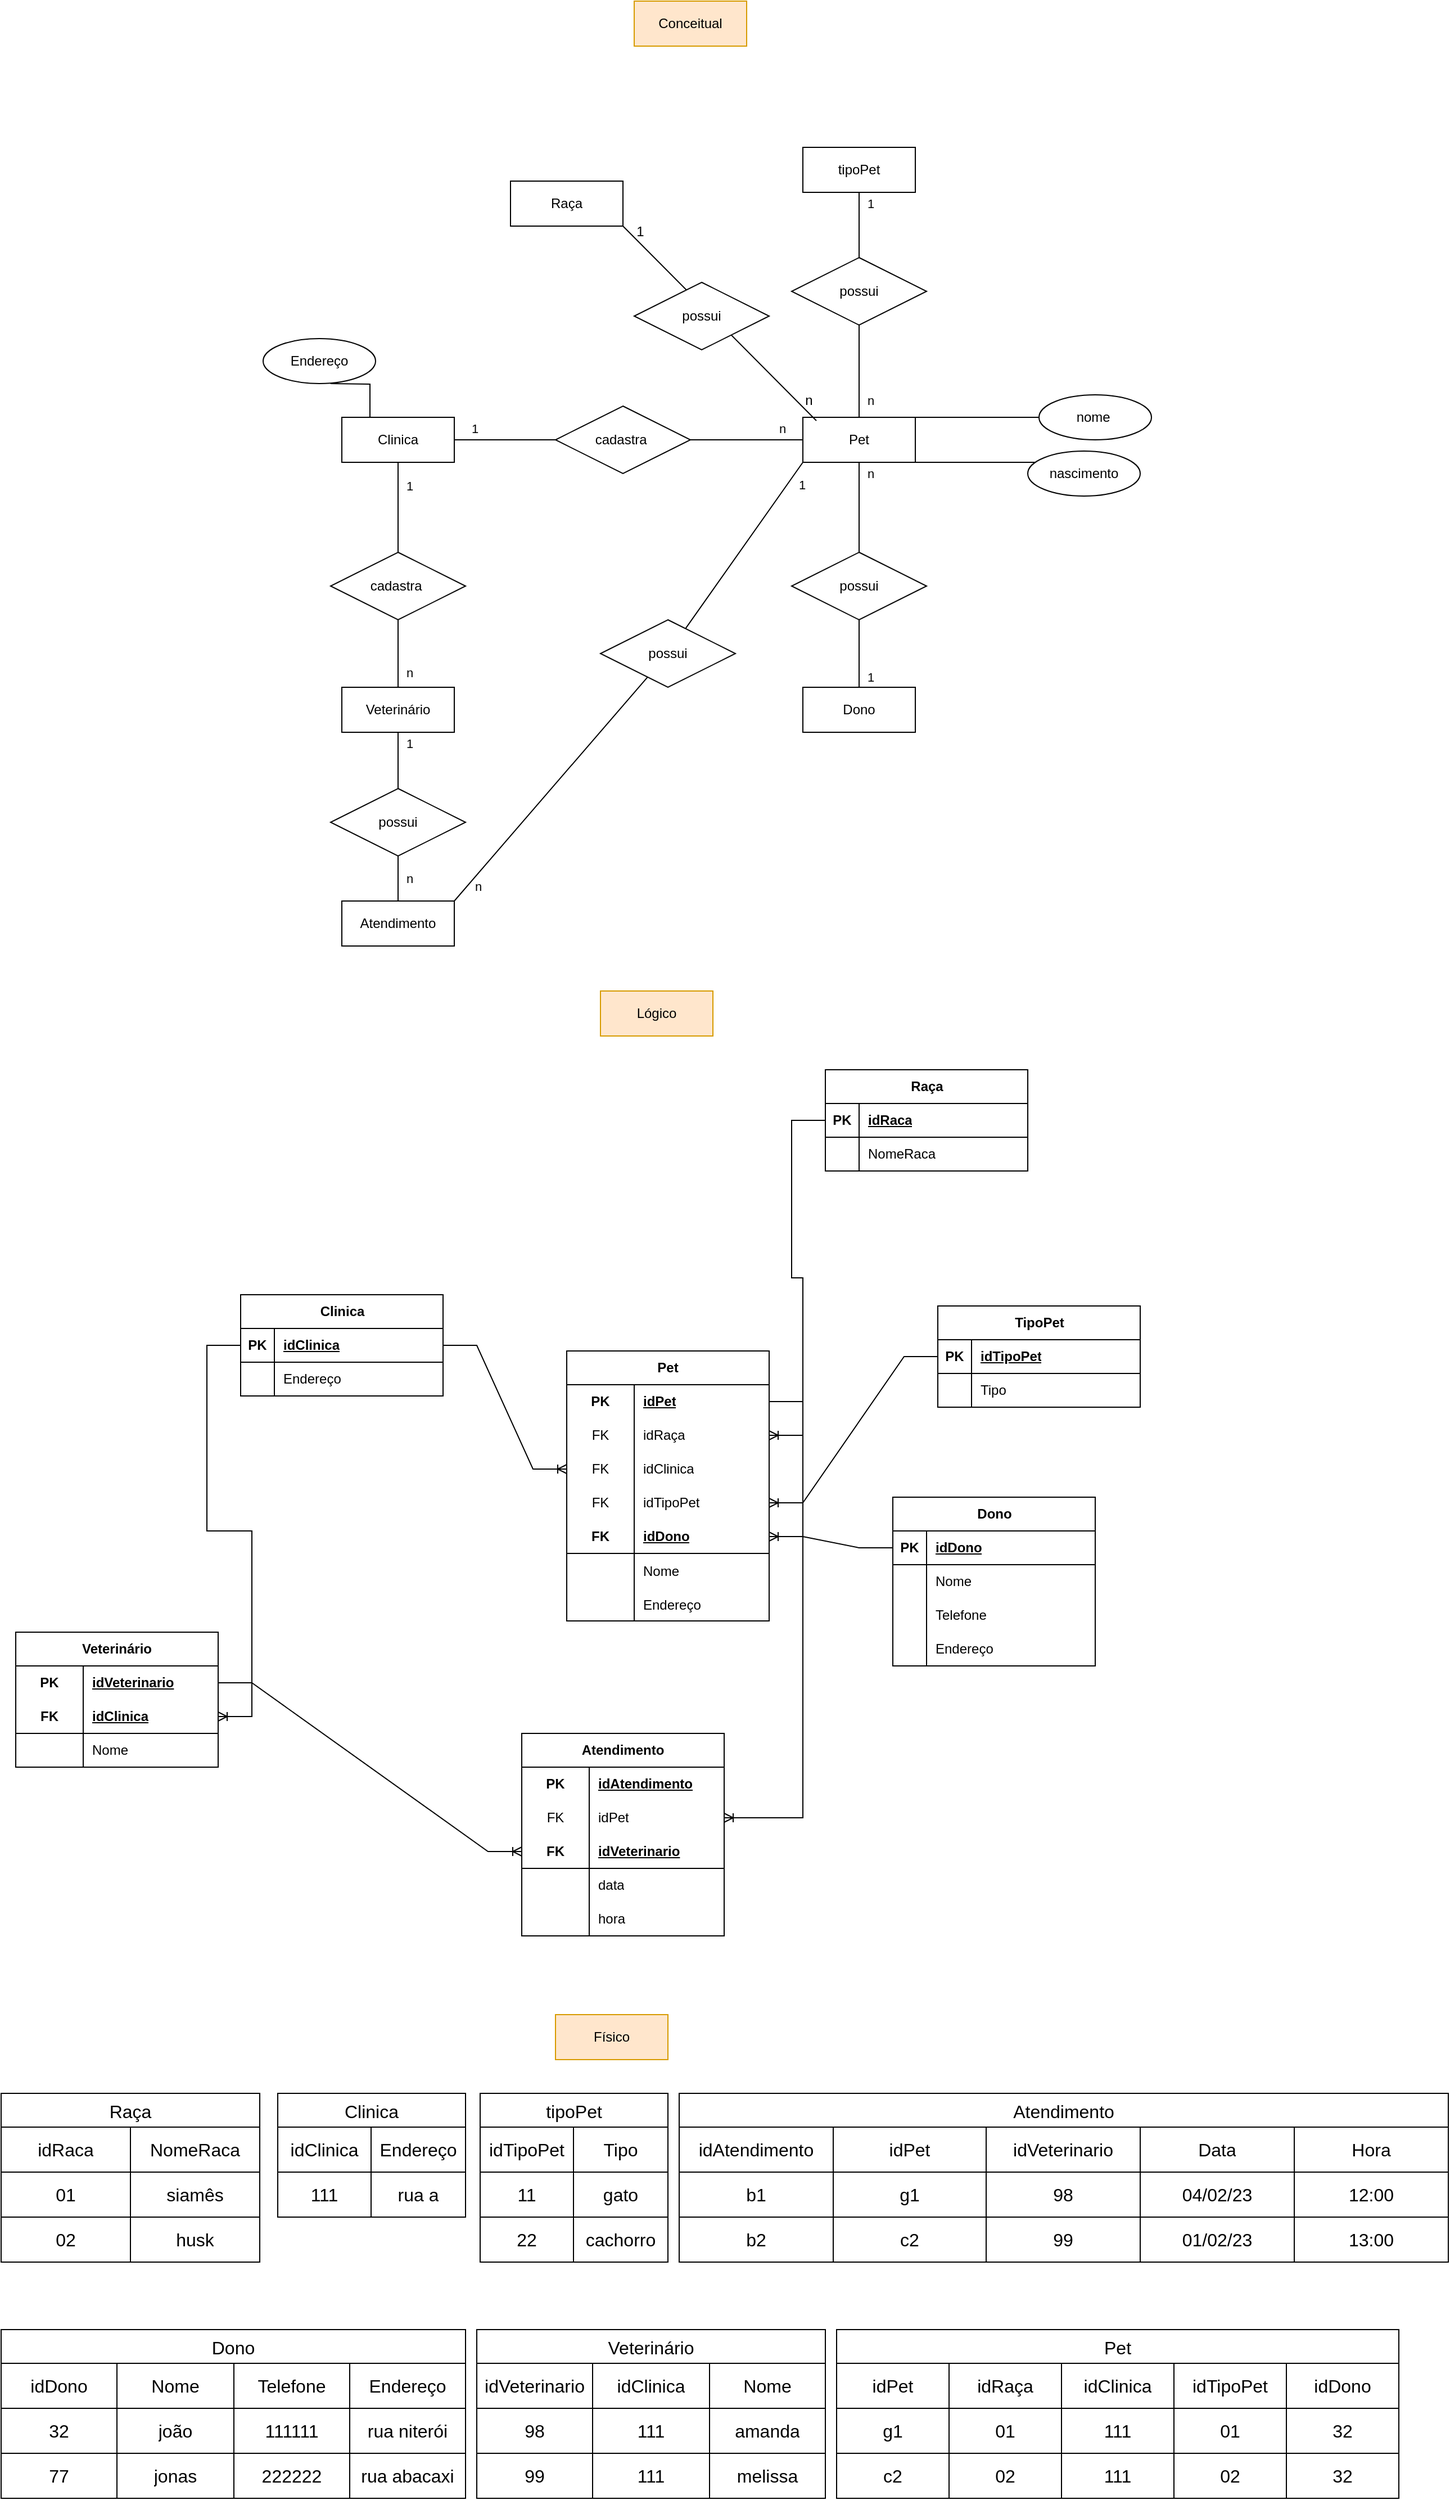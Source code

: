 <mxfile version="21.6.5" type="device">
  <diagram id="SkbLXtfN9A78B8Pajuh2" name="Página-4">
    <mxGraphModel dx="3827" dy="2829" grid="1" gridSize="10" guides="1" tooltips="1" connect="1" arrows="1" fold="1" page="1" pageScale="1" pageWidth="827" pageHeight="1169" math="0" shadow="0">
      <root>
        <mxCell id="0" />
        <mxCell id="1" parent="0" />
        <mxCell id="m7IBBowrxkoO5DfL3Zj2-12" style="edgeStyle=orthogonalEdgeStyle;rounded=0;orthogonalLoop=1;jettySize=auto;html=1;endArrow=none;endFill=0;" parent="1" source="m7IBBowrxkoO5DfL3Zj2-2" target="m7IBBowrxkoO5DfL3Zj2-3" edge="1">
          <mxGeometry relative="1" as="geometry" />
        </mxCell>
        <mxCell id="m7IBBowrxkoO5DfL3Zj2-32" value="1" style="edgeLabel;html=1;align=center;verticalAlign=middle;resizable=0;points=[];" parent="m7IBBowrxkoO5DfL3Zj2-12" vertex="1" connectable="0">
          <mxGeometry x="-0.485" y="1" relative="1" as="geometry">
            <mxPoint x="9" as="offset" />
          </mxGeometry>
        </mxCell>
        <mxCell id="m7IBBowrxkoO5DfL3Zj2-16" style="edgeStyle=orthogonalEdgeStyle;rounded=0;orthogonalLoop=1;jettySize=auto;html=1;entryX=0;entryY=0.5;entryDx=0;entryDy=0;endArrow=none;endFill=0;" parent="1" source="m7IBBowrxkoO5DfL3Zj2-2" target="m7IBBowrxkoO5DfL3Zj2-5" edge="1">
          <mxGeometry relative="1" as="geometry" />
        </mxCell>
        <mxCell id="m7IBBowrxkoO5DfL3Zj2-34" value="1" style="edgeLabel;html=1;align=center;verticalAlign=middle;resizable=0;points=[];" parent="m7IBBowrxkoO5DfL3Zj2-16" vertex="1" connectable="0">
          <mxGeometry x="-0.604" y="1" relative="1" as="geometry">
            <mxPoint y="-9" as="offset" />
          </mxGeometry>
        </mxCell>
        <mxCell id="m7IBBowrxkoO5DfL3Zj2-2" value="Clinica" style="whiteSpace=wrap;html=1;align=center;" parent="1" vertex="1">
          <mxGeometry x="70" y="240" width="100" height="40" as="geometry" />
        </mxCell>
        <mxCell id="m7IBBowrxkoO5DfL3Zj2-13" style="edgeStyle=orthogonalEdgeStyle;rounded=0;orthogonalLoop=1;jettySize=auto;html=1;entryX=0.5;entryY=0;entryDx=0;entryDy=0;endArrow=none;endFill=0;" parent="1" source="m7IBBowrxkoO5DfL3Zj2-3" target="m7IBBowrxkoO5DfL3Zj2-4" edge="1">
          <mxGeometry relative="1" as="geometry" />
        </mxCell>
        <mxCell id="m7IBBowrxkoO5DfL3Zj2-31" value="n" style="edgeLabel;html=1;align=center;verticalAlign=middle;resizable=0;points=[];" parent="m7IBBowrxkoO5DfL3Zj2-13" vertex="1" connectable="0">
          <mxGeometry x="0.553" y="-1" relative="1" as="geometry">
            <mxPoint x="11" as="offset" />
          </mxGeometry>
        </mxCell>
        <mxCell id="m7IBBowrxkoO5DfL3Zj2-3" value="cadastra&amp;nbsp;" style="shape=rhombus;perimeter=rhombusPerimeter;whiteSpace=wrap;html=1;align=center;" parent="1" vertex="1">
          <mxGeometry x="60" y="360" width="120" height="60" as="geometry" />
        </mxCell>
        <mxCell id="ThF9Y40t9yCn-yOQoYV0-20" value="1" style="edgeStyle=orthogonalEdgeStyle;rounded=0;orthogonalLoop=1;jettySize=auto;html=1;endArrow=none;endFill=0;" parent="1" source="m7IBBowrxkoO5DfL3Zj2-4" target="ThF9Y40t9yCn-yOQoYV0-15" edge="1">
          <mxGeometry x="-0.6" y="10" relative="1" as="geometry">
            <mxPoint as="offset" />
          </mxGeometry>
        </mxCell>
        <mxCell id="m7IBBowrxkoO5DfL3Zj2-4" value="Veterinário" style="whiteSpace=wrap;html=1;align=center;" parent="1" vertex="1">
          <mxGeometry x="70" y="480" width="100" height="40" as="geometry" />
        </mxCell>
        <mxCell id="m7IBBowrxkoO5DfL3Zj2-17" style="edgeStyle=orthogonalEdgeStyle;rounded=0;orthogonalLoop=1;jettySize=auto;html=1;endArrow=none;endFill=0;" parent="1" source="m7IBBowrxkoO5DfL3Zj2-5" target="m7IBBowrxkoO5DfL3Zj2-6" edge="1">
          <mxGeometry relative="1" as="geometry" />
        </mxCell>
        <mxCell id="m7IBBowrxkoO5DfL3Zj2-33" value="&amp;nbsp;n" style="edgeLabel;html=1;align=center;verticalAlign=middle;resizable=0;points=[];" parent="m7IBBowrxkoO5DfL3Zj2-17" vertex="1" connectable="0">
          <mxGeometry x="0.676" y="2" relative="1" as="geometry">
            <mxPoint x="-4" y="-8" as="offset" />
          </mxGeometry>
        </mxCell>
        <mxCell id="m7IBBowrxkoO5DfL3Zj2-5" value="cadastra&amp;nbsp;" style="shape=rhombus;perimeter=rhombusPerimeter;whiteSpace=wrap;html=1;align=center;" parent="1" vertex="1">
          <mxGeometry x="260" y="230" width="120" height="60" as="geometry" />
        </mxCell>
        <mxCell id="m7IBBowrxkoO5DfL3Zj2-14" style="edgeStyle=orthogonalEdgeStyle;rounded=0;orthogonalLoop=1;jettySize=auto;html=1;entryX=0.5;entryY=0;entryDx=0;entryDy=0;endArrow=none;endFill=0;" parent="1" source="m7IBBowrxkoO5DfL3Zj2-6" target="m7IBBowrxkoO5DfL3Zj2-7" edge="1">
          <mxGeometry relative="1" as="geometry" />
        </mxCell>
        <mxCell id="m7IBBowrxkoO5DfL3Zj2-36" value="n" style="edgeLabel;html=1;align=center;verticalAlign=middle;resizable=0;points=[];" parent="m7IBBowrxkoO5DfL3Zj2-14" vertex="1" connectable="0">
          <mxGeometry x="-0.685" y="2" relative="1" as="geometry">
            <mxPoint x="8" y="-3" as="offset" />
          </mxGeometry>
        </mxCell>
        <mxCell id="m7IBBowrxkoO5DfL3Zj2-6" value="Pet" style="whiteSpace=wrap;html=1;align=center;" parent="1" vertex="1">
          <mxGeometry x="480" y="240" width="100" height="40" as="geometry" />
        </mxCell>
        <mxCell id="m7IBBowrxkoO5DfL3Zj2-15" style="edgeStyle=orthogonalEdgeStyle;rounded=0;orthogonalLoop=1;jettySize=auto;html=1;entryX=0.5;entryY=0;entryDx=0;entryDy=0;endArrow=none;endFill=0;" parent="1" source="m7IBBowrxkoO5DfL3Zj2-7" target="m7IBBowrxkoO5DfL3Zj2-8" edge="1">
          <mxGeometry relative="1" as="geometry" />
        </mxCell>
        <mxCell id="m7IBBowrxkoO5DfL3Zj2-35" value="1" style="edgeLabel;html=1;align=center;verticalAlign=middle;resizable=0;points=[];" parent="m7IBBowrxkoO5DfL3Zj2-15" vertex="1" connectable="0">
          <mxGeometry x="0.687" y="-1" relative="1" as="geometry">
            <mxPoint x="11" as="offset" />
          </mxGeometry>
        </mxCell>
        <mxCell id="m7IBBowrxkoO5DfL3Zj2-7" value="possui" style="shape=rhombus;perimeter=rhombusPerimeter;whiteSpace=wrap;html=1;align=center;" parent="1" vertex="1">
          <mxGeometry x="470" y="360" width="120" height="60" as="geometry" />
        </mxCell>
        <mxCell id="m7IBBowrxkoO5DfL3Zj2-8" value="Dono" style="whiteSpace=wrap;html=1;align=center;" parent="1" vertex="1">
          <mxGeometry x="480" y="480" width="100" height="40" as="geometry" />
        </mxCell>
        <mxCell id="m7IBBowrxkoO5DfL3Zj2-11" style="edgeStyle=orthogonalEdgeStyle;rounded=0;orthogonalLoop=1;jettySize=auto;html=1;entryX=0.25;entryY=0;entryDx=0;entryDy=0;endArrow=none;endFill=0;" parent="1" target="m7IBBowrxkoO5DfL3Zj2-2" edge="1">
          <mxGeometry relative="1" as="geometry">
            <mxPoint x="60" y="210" as="sourcePoint" />
          </mxGeometry>
        </mxCell>
        <mxCell id="m7IBBowrxkoO5DfL3Zj2-26" style="edgeStyle=orthogonalEdgeStyle;rounded=0;orthogonalLoop=1;jettySize=auto;html=1;entryX=1;entryY=0;entryDx=0;entryDy=0;endArrow=none;endFill=0;" parent="1" source="m7IBBowrxkoO5DfL3Zj2-18" target="m7IBBowrxkoO5DfL3Zj2-6" edge="1">
          <mxGeometry relative="1" as="geometry">
            <Array as="points">
              <mxPoint x="740" y="240" />
            </Array>
          </mxGeometry>
        </mxCell>
        <mxCell id="m7IBBowrxkoO5DfL3Zj2-18" value="nome&amp;nbsp;" style="ellipse;whiteSpace=wrap;html=1;align=center;" parent="1" vertex="1">
          <mxGeometry x="690" y="220" width="100" height="40" as="geometry" />
        </mxCell>
        <mxCell id="m7IBBowrxkoO5DfL3Zj2-24" style="edgeStyle=orthogonalEdgeStyle;rounded=0;orthogonalLoop=1;jettySize=auto;html=1;entryX=1;entryY=0.5;entryDx=0;entryDy=0;endArrow=none;endFill=0;" parent="1" source="m7IBBowrxkoO5DfL3Zj2-19" target="m7IBBowrxkoO5DfL3Zj2-6" edge="1">
          <mxGeometry relative="1" as="geometry">
            <Array as="points">
              <mxPoint x="580" y="280" />
            </Array>
          </mxGeometry>
        </mxCell>
        <mxCell id="m7IBBowrxkoO5DfL3Zj2-19" value="nascimento" style="ellipse;whiteSpace=wrap;html=1;align=center;" parent="1" vertex="1">
          <mxGeometry x="680" y="270" width="100" height="40" as="geometry" />
        </mxCell>
        <mxCell id="ThF9Y40t9yCn-yOQoYV0-5" value="" style="edgeStyle=orthogonalEdgeStyle;rounded=0;orthogonalLoop=1;jettySize=auto;html=1;endArrow=none;endFill=0;" parent="1" source="ThF9Y40t9yCn-yOQoYV0-1" target="ThF9Y40t9yCn-yOQoYV0-2" edge="1">
          <mxGeometry relative="1" as="geometry" />
        </mxCell>
        <mxCell id="ThF9Y40t9yCn-yOQoYV0-11" value="1" style="edgeLabel;html=1;align=center;verticalAlign=middle;resizable=0;points=[];" parent="ThF9Y40t9yCn-yOQoYV0-5" vertex="1" connectable="0">
          <mxGeometry x="-0.56" y="2" relative="1" as="geometry">
            <mxPoint x="8" y="-3" as="offset" />
          </mxGeometry>
        </mxCell>
        <mxCell id="ThF9Y40t9yCn-yOQoYV0-1" value="tipoPet" style="whiteSpace=wrap;html=1;align=center;" parent="1" vertex="1">
          <mxGeometry x="480" width="100" height="40" as="geometry" />
        </mxCell>
        <mxCell id="ThF9Y40t9yCn-yOQoYV0-6" value="" style="edgeStyle=orthogonalEdgeStyle;rounded=0;orthogonalLoop=1;jettySize=auto;html=1;endArrow=none;endFill=0;" parent="1" source="ThF9Y40t9yCn-yOQoYV0-2" target="m7IBBowrxkoO5DfL3Zj2-6" edge="1">
          <mxGeometry relative="1" as="geometry" />
        </mxCell>
        <mxCell id="ThF9Y40t9yCn-yOQoYV0-10" value="n" style="edgeLabel;html=1;align=center;verticalAlign=middle;resizable=0;points=[];" parent="ThF9Y40t9yCn-yOQoYV0-6" vertex="1" connectable="0">
          <mxGeometry x="0.527" y="4" relative="1" as="geometry">
            <mxPoint x="6" y="4" as="offset" />
          </mxGeometry>
        </mxCell>
        <mxCell id="ThF9Y40t9yCn-yOQoYV0-2" value="possui" style="shape=rhombus;perimeter=rhombusPerimeter;whiteSpace=wrap;html=1;align=center;" parent="1" vertex="1">
          <mxGeometry x="470" y="98" width="120" height="60" as="geometry" />
        </mxCell>
        <mxCell id="ThF9Y40t9yCn-yOQoYV0-14" value="Atendimento" style="whiteSpace=wrap;html=1;align=center;" parent="1" vertex="1">
          <mxGeometry x="70" y="670" width="100" height="40" as="geometry" />
        </mxCell>
        <mxCell id="ThF9Y40t9yCn-yOQoYV0-21" value="n" style="edgeStyle=orthogonalEdgeStyle;rounded=0;orthogonalLoop=1;jettySize=auto;html=1;endArrow=none;endFill=0;" parent="1" source="ThF9Y40t9yCn-yOQoYV0-15" target="ThF9Y40t9yCn-yOQoYV0-14" edge="1">
          <mxGeometry y="10" relative="1" as="geometry">
            <mxPoint as="offset" />
          </mxGeometry>
        </mxCell>
        <mxCell id="ThF9Y40t9yCn-yOQoYV0-15" value="possui" style="shape=rhombus;perimeter=rhombusPerimeter;whiteSpace=wrap;html=1;align=center;" parent="1" vertex="1">
          <mxGeometry x="60" y="570" width="120" height="60" as="geometry" />
        </mxCell>
        <mxCell id="ThF9Y40t9yCn-yOQoYV0-16" value="possui" style="shape=rhombus;perimeter=rhombusPerimeter;whiteSpace=wrap;html=1;align=center;" parent="1" vertex="1">
          <mxGeometry x="300" y="420" width="120" height="60" as="geometry" />
        </mxCell>
        <mxCell id="ThF9Y40t9yCn-yOQoYV0-18" value="" style="endArrow=none;html=1;rounded=0;" parent="1" target="ThF9Y40t9yCn-yOQoYV0-16" edge="1">
          <mxGeometry relative="1" as="geometry">
            <mxPoint x="170" y="670" as="sourcePoint" />
            <mxPoint x="330" y="670" as="targetPoint" />
          </mxGeometry>
        </mxCell>
        <mxCell id="b56iM_Vha1rbH5QsgUs2-1" value="n" style="edgeLabel;html=1;align=center;verticalAlign=middle;resizable=0;points=[];" parent="ThF9Y40t9yCn-yOQoYV0-18" vertex="1" connectable="0">
          <mxGeometry x="-0.846" y="-3" relative="1" as="geometry">
            <mxPoint x="5" as="offset" />
          </mxGeometry>
        </mxCell>
        <mxCell id="ThF9Y40t9yCn-yOQoYV0-19" value="1" style="endArrow=none;html=1;rounded=0;entryX=0;entryY=1;entryDx=0;entryDy=0;" parent="1" source="ThF9Y40t9yCn-yOQoYV0-16" target="m7IBBowrxkoO5DfL3Zj2-6" edge="1">
          <mxGeometry x="0.819" y="-12" relative="1" as="geometry">
            <mxPoint x="330" y="420" as="sourcePoint" />
            <mxPoint x="490" y="420" as="targetPoint" />
            <Array as="points" />
            <mxPoint x="-1" as="offset" />
          </mxGeometry>
        </mxCell>
        <mxCell id="IygMYmWJbuqYpvQXMS6B-1" value="Raça" style="whiteSpace=wrap;html=1;align=center;" parent="1" vertex="1">
          <mxGeometry x="220" y="30" width="100" height="40" as="geometry" />
        </mxCell>
        <mxCell id="IygMYmWJbuqYpvQXMS6B-2" value="" style="endArrow=none;html=1;rounded=0;exitX=1;exitY=1;exitDx=0;exitDy=0;entryX=0.12;entryY=0.075;entryDx=0;entryDy=0;entryPerimeter=0;" parent="1" source="IygMYmWJbuqYpvQXMS6B-1" target="m7IBBowrxkoO5DfL3Zj2-6" edge="1">
          <mxGeometry relative="1" as="geometry">
            <mxPoint x="400" y="200" as="sourcePoint" />
            <mxPoint x="560" y="200" as="targetPoint" />
          </mxGeometry>
        </mxCell>
        <mxCell id="IygMYmWJbuqYpvQXMS6B-3" value="1" style="text;html=1;align=center;verticalAlign=middle;resizable=0;points=[];autosize=1;strokeColor=none;fillColor=none;" parent="1" vertex="1">
          <mxGeometry x="320" y="60" width="30" height="30" as="geometry" />
        </mxCell>
        <mxCell id="IygMYmWJbuqYpvQXMS6B-4" value="n" style="text;html=1;align=center;verticalAlign=middle;resizable=0;points=[];autosize=1;strokeColor=none;fillColor=none;" parent="1" vertex="1">
          <mxGeometry x="470" y="210" width="30" height="30" as="geometry" />
        </mxCell>
        <mxCell id="IygMYmWJbuqYpvQXMS6B-5" value="possui" style="shape=rhombus;perimeter=rhombusPerimeter;whiteSpace=wrap;html=1;align=center;" parent="1" vertex="1">
          <mxGeometry x="330" y="120" width="120" height="60" as="geometry" />
        </mxCell>
        <mxCell id="IygMYmWJbuqYpvQXMS6B-6" value="Endereço" style="ellipse;whiteSpace=wrap;html=1;align=center;" parent="1" vertex="1">
          <mxGeometry y="170" width="100" height="40" as="geometry" />
        </mxCell>
        <mxCell id="IygMYmWJbuqYpvQXMS6B-8" value="Lógico" style="whiteSpace=wrap;html=1;align=center;fillColor=#ffe6cc;strokeColor=#d79b00;" parent="1" vertex="1">
          <mxGeometry x="300" y="750" width="100" height="40" as="geometry" />
        </mxCell>
        <mxCell id="IygMYmWJbuqYpvQXMS6B-9" value="Raça" style="shape=table;startSize=30;container=1;collapsible=1;childLayout=tableLayout;fixedRows=1;rowLines=0;fontStyle=1;align=center;resizeLast=1;html=1;" parent="1" vertex="1">
          <mxGeometry x="500" y="820" width="180" height="90" as="geometry" />
        </mxCell>
        <mxCell id="IygMYmWJbuqYpvQXMS6B-10" value="" style="shape=tableRow;horizontal=0;startSize=0;swimlaneHead=0;swimlaneBody=0;fillColor=none;collapsible=0;dropTarget=0;points=[[0,0.5],[1,0.5]];portConstraint=eastwest;top=0;left=0;right=0;bottom=1;" parent="IygMYmWJbuqYpvQXMS6B-9" vertex="1">
          <mxGeometry y="30" width="180" height="30" as="geometry" />
        </mxCell>
        <mxCell id="IygMYmWJbuqYpvQXMS6B-11" value="PK" style="shape=partialRectangle;connectable=0;fillColor=none;top=0;left=0;bottom=0;right=0;fontStyle=1;overflow=hidden;whiteSpace=wrap;html=1;" parent="IygMYmWJbuqYpvQXMS6B-10" vertex="1">
          <mxGeometry width="30" height="30" as="geometry">
            <mxRectangle width="30" height="30" as="alternateBounds" />
          </mxGeometry>
        </mxCell>
        <mxCell id="IygMYmWJbuqYpvQXMS6B-12" value="idRaca" style="shape=partialRectangle;connectable=0;fillColor=none;top=0;left=0;bottom=0;right=0;align=left;spacingLeft=6;fontStyle=5;overflow=hidden;whiteSpace=wrap;html=1;" parent="IygMYmWJbuqYpvQXMS6B-10" vertex="1">
          <mxGeometry x="30" width="150" height="30" as="geometry">
            <mxRectangle width="150" height="30" as="alternateBounds" />
          </mxGeometry>
        </mxCell>
        <mxCell id="IygMYmWJbuqYpvQXMS6B-13" value="" style="shape=tableRow;horizontal=0;startSize=0;swimlaneHead=0;swimlaneBody=0;fillColor=none;collapsible=0;dropTarget=0;points=[[0,0.5],[1,0.5]];portConstraint=eastwest;top=0;left=0;right=0;bottom=0;" parent="IygMYmWJbuqYpvQXMS6B-9" vertex="1">
          <mxGeometry y="60" width="180" height="30" as="geometry" />
        </mxCell>
        <mxCell id="IygMYmWJbuqYpvQXMS6B-14" value="" style="shape=partialRectangle;connectable=0;fillColor=none;top=0;left=0;bottom=0;right=0;editable=1;overflow=hidden;whiteSpace=wrap;html=1;" parent="IygMYmWJbuqYpvQXMS6B-13" vertex="1">
          <mxGeometry width="30" height="30" as="geometry">
            <mxRectangle width="30" height="30" as="alternateBounds" />
          </mxGeometry>
        </mxCell>
        <mxCell id="IygMYmWJbuqYpvQXMS6B-15" value="NomeRaca" style="shape=partialRectangle;connectable=0;fillColor=none;top=0;left=0;bottom=0;right=0;align=left;spacingLeft=6;overflow=hidden;whiteSpace=wrap;html=1;" parent="IygMYmWJbuqYpvQXMS6B-13" vertex="1">
          <mxGeometry x="30" width="150" height="30" as="geometry">
            <mxRectangle width="150" height="30" as="alternateBounds" />
          </mxGeometry>
        </mxCell>
        <mxCell id="IygMYmWJbuqYpvQXMS6B-50" value="TipoPet" style="shape=table;startSize=30;container=1;collapsible=1;childLayout=tableLayout;fixedRows=1;rowLines=0;fontStyle=1;align=center;resizeLast=1;html=1;" parent="1" vertex="1">
          <mxGeometry x="600" y="1030" width="180" height="90" as="geometry" />
        </mxCell>
        <mxCell id="IygMYmWJbuqYpvQXMS6B-51" value="" style="shape=tableRow;horizontal=0;startSize=0;swimlaneHead=0;swimlaneBody=0;fillColor=none;collapsible=0;dropTarget=0;points=[[0,0.5],[1,0.5]];portConstraint=eastwest;top=0;left=0;right=0;bottom=1;" parent="IygMYmWJbuqYpvQXMS6B-50" vertex="1">
          <mxGeometry y="30" width="180" height="30" as="geometry" />
        </mxCell>
        <mxCell id="IygMYmWJbuqYpvQXMS6B-52" value="PK" style="shape=partialRectangle;connectable=0;fillColor=none;top=0;left=0;bottom=0;right=0;fontStyle=1;overflow=hidden;whiteSpace=wrap;html=1;" parent="IygMYmWJbuqYpvQXMS6B-51" vertex="1">
          <mxGeometry width="30" height="30" as="geometry">
            <mxRectangle width="30" height="30" as="alternateBounds" />
          </mxGeometry>
        </mxCell>
        <mxCell id="IygMYmWJbuqYpvQXMS6B-53" value="idTipoPet" style="shape=partialRectangle;connectable=0;fillColor=none;top=0;left=0;bottom=0;right=0;align=left;spacingLeft=6;fontStyle=5;overflow=hidden;whiteSpace=wrap;html=1;" parent="IygMYmWJbuqYpvQXMS6B-51" vertex="1">
          <mxGeometry x="30" width="150" height="30" as="geometry">
            <mxRectangle width="150" height="30" as="alternateBounds" />
          </mxGeometry>
        </mxCell>
        <mxCell id="IygMYmWJbuqYpvQXMS6B-54" value="" style="shape=tableRow;horizontal=0;startSize=0;swimlaneHead=0;swimlaneBody=0;fillColor=none;collapsible=0;dropTarget=0;points=[[0,0.5],[1,0.5]];portConstraint=eastwest;top=0;left=0;right=0;bottom=0;" parent="IygMYmWJbuqYpvQXMS6B-50" vertex="1">
          <mxGeometry y="60" width="180" height="30" as="geometry" />
        </mxCell>
        <mxCell id="IygMYmWJbuqYpvQXMS6B-55" value="" style="shape=partialRectangle;connectable=0;fillColor=none;top=0;left=0;bottom=0;right=0;editable=1;overflow=hidden;whiteSpace=wrap;html=1;" parent="IygMYmWJbuqYpvQXMS6B-54" vertex="1">
          <mxGeometry width="30" height="30" as="geometry">
            <mxRectangle width="30" height="30" as="alternateBounds" />
          </mxGeometry>
        </mxCell>
        <mxCell id="IygMYmWJbuqYpvQXMS6B-56" value="Tipo" style="shape=partialRectangle;connectable=0;fillColor=none;top=0;left=0;bottom=0;right=0;align=left;spacingLeft=6;overflow=hidden;whiteSpace=wrap;html=1;" parent="IygMYmWJbuqYpvQXMS6B-54" vertex="1">
          <mxGeometry x="30" width="150" height="30" as="geometry">
            <mxRectangle width="150" height="30" as="alternateBounds" />
          </mxGeometry>
        </mxCell>
        <mxCell id="IygMYmWJbuqYpvQXMS6B-60" value="Clinica" style="shape=table;startSize=30;container=1;collapsible=1;childLayout=tableLayout;fixedRows=1;rowLines=0;fontStyle=1;align=center;resizeLast=1;html=1;" parent="1" vertex="1">
          <mxGeometry x="-20" y="1020" width="180" height="90" as="geometry" />
        </mxCell>
        <mxCell id="IygMYmWJbuqYpvQXMS6B-61" value="" style="shape=tableRow;horizontal=0;startSize=0;swimlaneHead=0;swimlaneBody=0;fillColor=none;collapsible=0;dropTarget=0;points=[[0,0.5],[1,0.5]];portConstraint=eastwest;top=0;left=0;right=0;bottom=1;" parent="IygMYmWJbuqYpvQXMS6B-60" vertex="1">
          <mxGeometry y="30" width="180" height="30" as="geometry" />
        </mxCell>
        <mxCell id="IygMYmWJbuqYpvQXMS6B-62" value="PK" style="shape=partialRectangle;connectable=0;fillColor=none;top=0;left=0;bottom=0;right=0;fontStyle=1;overflow=hidden;whiteSpace=wrap;html=1;" parent="IygMYmWJbuqYpvQXMS6B-61" vertex="1">
          <mxGeometry width="30" height="30" as="geometry">
            <mxRectangle width="30" height="30" as="alternateBounds" />
          </mxGeometry>
        </mxCell>
        <mxCell id="IygMYmWJbuqYpvQXMS6B-63" value="idClinica" style="shape=partialRectangle;connectable=0;fillColor=none;top=0;left=0;bottom=0;right=0;align=left;spacingLeft=6;fontStyle=5;overflow=hidden;whiteSpace=wrap;html=1;" parent="IygMYmWJbuqYpvQXMS6B-61" vertex="1">
          <mxGeometry x="30" width="150" height="30" as="geometry">
            <mxRectangle width="150" height="30" as="alternateBounds" />
          </mxGeometry>
        </mxCell>
        <mxCell id="IygMYmWJbuqYpvQXMS6B-64" value="" style="shape=tableRow;horizontal=0;startSize=0;swimlaneHead=0;swimlaneBody=0;fillColor=none;collapsible=0;dropTarget=0;points=[[0,0.5],[1,0.5]];portConstraint=eastwest;top=0;left=0;right=0;bottom=0;" parent="IygMYmWJbuqYpvQXMS6B-60" vertex="1">
          <mxGeometry y="60" width="180" height="30" as="geometry" />
        </mxCell>
        <mxCell id="IygMYmWJbuqYpvQXMS6B-65" value="" style="shape=partialRectangle;connectable=0;fillColor=none;top=0;left=0;bottom=0;right=0;editable=1;overflow=hidden;whiteSpace=wrap;html=1;" parent="IygMYmWJbuqYpvQXMS6B-64" vertex="1">
          <mxGeometry width="30" height="30" as="geometry">
            <mxRectangle width="30" height="30" as="alternateBounds" />
          </mxGeometry>
        </mxCell>
        <mxCell id="IygMYmWJbuqYpvQXMS6B-66" value="Endereço" style="shape=partialRectangle;connectable=0;fillColor=none;top=0;left=0;bottom=0;right=0;align=left;spacingLeft=6;overflow=hidden;whiteSpace=wrap;html=1;" parent="IygMYmWJbuqYpvQXMS6B-64" vertex="1">
          <mxGeometry x="30" width="150" height="30" as="geometry">
            <mxRectangle width="150" height="30" as="alternateBounds" />
          </mxGeometry>
        </mxCell>
        <mxCell id="IygMYmWJbuqYpvQXMS6B-86" value="Veterinário" style="shape=table;startSize=30;container=1;collapsible=1;childLayout=tableLayout;fixedRows=1;rowLines=0;fontStyle=1;align=center;resizeLast=1;html=1;whiteSpace=wrap;" parent="1" vertex="1">
          <mxGeometry x="-220" y="1320" width="180" height="120" as="geometry" />
        </mxCell>
        <mxCell id="IygMYmWJbuqYpvQXMS6B-87" value="" style="shape=tableRow;horizontal=0;startSize=0;swimlaneHead=0;swimlaneBody=0;fillColor=none;collapsible=0;dropTarget=0;points=[[0,0.5],[1,0.5]];portConstraint=eastwest;top=0;left=0;right=0;bottom=0;html=1;" parent="IygMYmWJbuqYpvQXMS6B-86" vertex="1">
          <mxGeometry y="30" width="180" height="30" as="geometry" />
        </mxCell>
        <mxCell id="IygMYmWJbuqYpvQXMS6B-88" value="PK" style="shape=partialRectangle;connectable=0;fillColor=none;top=0;left=0;bottom=0;right=0;fontStyle=1;overflow=hidden;html=1;whiteSpace=wrap;" parent="IygMYmWJbuqYpvQXMS6B-87" vertex="1">
          <mxGeometry width="60" height="30" as="geometry">
            <mxRectangle width="60" height="30" as="alternateBounds" />
          </mxGeometry>
        </mxCell>
        <mxCell id="IygMYmWJbuqYpvQXMS6B-89" value="idVeterinario" style="shape=partialRectangle;connectable=0;fillColor=none;top=0;left=0;bottom=0;right=0;align=left;spacingLeft=6;fontStyle=5;overflow=hidden;html=1;whiteSpace=wrap;" parent="IygMYmWJbuqYpvQXMS6B-87" vertex="1">
          <mxGeometry x="60" width="120" height="30" as="geometry">
            <mxRectangle width="120" height="30" as="alternateBounds" />
          </mxGeometry>
        </mxCell>
        <mxCell id="IygMYmWJbuqYpvQXMS6B-90" value="" style="shape=tableRow;horizontal=0;startSize=0;swimlaneHead=0;swimlaneBody=0;fillColor=none;collapsible=0;dropTarget=0;points=[[0,0.5],[1,0.5]];portConstraint=eastwest;top=0;left=0;right=0;bottom=1;html=1;" parent="IygMYmWJbuqYpvQXMS6B-86" vertex="1">
          <mxGeometry y="60" width="180" height="30" as="geometry" />
        </mxCell>
        <mxCell id="IygMYmWJbuqYpvQXMS6B-91" value="FK" style="shape=partialRectangle;connectable=0;fillColor=none;top=0;left=0;bottom=0;right=0;fontStyle=1;overflow=hidden;html=1;whiteSpace=wrap;" parent="IygMYmWJbuqYpvQXMS6B-90" vertex="1">
          <mxGeometry width="60" height="30" as="geometry">
            <mxRectangle width="60" height="30" as="alternateBounds" />
          </mxGeometry>
        </mxCell>
        <mxCell id="IygMYmWJbuqYpvQXMS6B-92" value="idClinica" style="shape=partialRectangle;connectable=0;fillColor=none;top=0;left=0;bottom=0;right=0;align=left;spacingLeft=6;fontStyle=5;overflow=hidden;html=1;whiteSpace=wrap;" parent="IygMYmWJbuqYpvQXMS6B-90" vertex="1">
          <mxGeometry x="60" width="120" height="30" as="geometry">
            <mxRectangle width="120" height="30" as="alternateBounds" />
          </mxGeometry>
        </mxCell>
        <mxCell id="IygMYmWJbuqYpvQXMS6B-93" value="" style="shape=tableRow;horizontal=0;startSize=0;swimlaneHead=0;swimlaneBody=0;fillColor=none;collapsible=0;dropTarget=0;points=[[0,0.5],[1,0.5]];portConstraint=eastwest;top=0;left=0;right=0;bottom=0;html=1;" parent="IygMYmWJbuqYpvQXMS6B-86" vertex="1">
          <mxGeometry y="90" width="180" height="30" as="geometry" />
        </mxCell>
        <mxCell id="IygMYmWJbuqYpvQXMS6B-94" value="" style="shape=partialRectangle;connectable=0;fillColor=none;top=0;left=0;bottom=0;right=0;editable=1;overflow=hidden;html=1;whiteSpace=wrap;" parent="IygMYmWJbuqYpvQXMS6B-93" vertex="1">
          <mxGeometry width="60" height="30" as="geometry">
            <mxRectangle width="60" height="30" as="alternateBounds" />
          </mxGeometry>
        </mxCell>
        <mxCell id="IygMYmWJbuqYpvQXMS6B-95" value="Nome" style="shape=partialRectangle;connectable=0;fillColor=none;top=0;left=0;bottom=0;right=0;align=left;spacingLeft=6;overflow=hidden;html=1;whiteSpace=wrap;" parent="IygMYmWJbuqYpvQXMS6B-93" vertex="1">
          <mxGeometry x="60" width="120" height="30" as="geometry">
            <mxRectangle width="120" height="30" as="alternateBounds" />
          </mxGeometry>
        </mxCell>
        <mxCell id="IygMYmWJbuqYpvQXMS6B-112" value="Atendimento" style="shape=table;startSize=30;container=1;collapsible=1;childLayout=tableLayout;fixedRows=1;rowLines=0;fontStyle=1;align=center;resizeLast=1;html=1;whiteSpace=wrap;" parent="1" vertex="1">
          <mxGeometry x="230" y="1410" width="180" height="180" as="geometry" />
        </mxCell>
        <mxCell id="IygMYmWJbuqYpvQXMS6B-113" value="" style="shape=tableRow;horizontal=0;startSize=0;swimlaneHead=0;swimlaneBody=0;fillColor=none;collapsible=0;dropTarget=0;points=[[0,0.5],[1,0.5]];portConstraint=eastwest;top=0;left=0;right=0;bottom=0;html=1;" parent="IygMYmWJbuqYpvQXMS6B-112" vertex="1">
          <mxGeometry y="30" width="180" height="30" as="geometry" />
        </mxCell>
        <mxCell id="IygMYmWJbuqYpvQXMS6B-114" value="PK" style="shape=partialRectangle;connectable=0;fillColor=none;top=0;left=0;bottom=0;right=0;fontStyle=1;overflow=hidden;html=1;whiteSpace=wrap;" parent="IygMYmWJbuqYpvQXMS6B-113" vertex="1">
          <mxGeometry width="60" height="30" as="geometry">
            <mxRectangle width="60" height="30" as="alternateBounds" />
          </mxGeometry>
        </mxCell>
        <mxCell id="IygMYmWJbuqYpvQXMS6B-115" value="idAtendimento" style="shape=partialRectangle;connectable=0;fillColor=none;top=0;left=0;bottom=0;right=0;align=left;spacingLeft=6;fontStyle=5;overflow=hidden;html=1;whiteSpace=wrap;" parent="IygMYmWJbuqYpvQXMS6B-113" vertex="1">
          <mxGeometry x="60" width="120" height="30" as="geometry">
            <mxRectangle width="120" height="30" as="alternateBounds" />
          </mxGeometry>
        </mxCell>
        <mxCell id="IygMYmWJbuqYpvQXMS6B-125" value="" style="shape=tableRow;horizontal=0;startSize=0;swimlaneHead=0;swimlaneBody=0;fillColor=none;collapsible=0;dropTarget=0;points=[[0,0.5],[1,0.5]];portConstraint=eastwest;top=0;left=0;right=0;bottom=0;" parent="IygMYmWJbuqYpvQXMS6B-112" vertex="1">
          <mxGeometry y="60" width="180" height="30" as="geometry" />
        </mxCell>
        <mxCell id="IygMYmWJbuqYpvQXMS6B-126" value="FK" style="shape=partialRectangle;connectable=0;fillColor=none;top=0;left=0;bottom=0;right=0;fontStyle=0;overflow=hidden;whiteSpace=wrap;html=1;" parent="IygMYmWJbuqYpvQXMS6B-125" vertex="1">
          <mxGeometry width="60" height="30" as="geometry">
            <mxRectangle width="60" height="30" as="alternateBounds" />
          </mxGeometry>
        </mxCell>
        <mxCell id="IygMYmWJbuqYpvQXMS6B-127" value="idPet" style="shape=partialRectangle;connectable=0;fillColor=none;top=0;left=0;bottom=0;right=0;align=left;spacingLeft=6;fontStyle=0;overflow=hidden;whiteSpace=wrap;html=1;" parent="IygMYmWJbuqYpvQXMS6B-125" vertex="1">
          <mxGeometry x="60" width="120" height="30" as="geometry">
            <mxRectangle width="120" height="30" as="alternateBounds" />
          </mxGeometry>
        </mxCell>
        <mxCell id="IygMYmWJbuqYpvQXMS6B-116" value="" style="shape=tableRow;horizontal=0;startSize=0;swimlaneHead=0;swimlaneBody=0;fillColor=none;collapsible=0;dropTarget=0;points=[[0,0.5],[1,0.5]];portConstraint=eastwest;top=0;left=0;right=0;bottom=1;html=1;" parent="IygMYmWJbuqYpvQXMS6B-112" vertex="1">
          <mxGeometry y="90" width="180" height="30" as="geometry" />
        </mxCell>
        <mxCell id="IygMYmWJbuqYpvQXMS6B-117" value="FK" style="shape=partialRectangle;connectable=0;fillColor=none;top=0;left=0;bottom=0;right=0;fontStyle=1;overflow=hidden;html=1;whiteSpace=wrap;" parent="IygMYmWJbuqYpvQXMS6B-116" vertex="1">
          <mxGeometry width="60" height="30" as="geometry">
            <mxRectangle width="60" height="30" as="alternateBounds" />
          </mxGeometry>
        </mxCell>
        <mxCell id="IygMYmWJbuqYpvQXMS6B-118" value="idVeterinario" style="shape=partialRectangle;connectable=0;fillColor=none;top=0;left=0;bottom=0;right=0;align=left;spacingLeft=6;fontStyle=5;overflow=hidden;html=1;whiteSpace=wrap;" parent="IygMYmWJbuqYpvQXMS6B-116" vertex="1">
          <mxGeometry x="60" width="120" height="30" as="geometry">
            <mxRectangle width="120" height="30" as="alternateBounds" />
          </mxGeometry>
        </mxCell>
        <mxCell id="IygMYmWJbuqYpvQXMS6B-119" value="" style="shape=tableRow;horizontal=0;startSize=0;swimlaneHead=0;swimlaneBody=0;fillColor=none;collapsible=0;dropTarget=0;points=[[0,0.5],[1,0.5]];portConstraint=eastwest;top=0;left=0;right=0;bottom=0;html=1;" parent="IygMYmWJbuqYpvQXMS6B-112" vertex="1">
          <mxGeometry y="120" width="180" height="30" as="geometry" />
        </mxCell>
        <mxCell id="IygMYmWJbuqYpvQXMS6B-120" value="" style="shape=partialRectangle;connectable=0;fillColor=none;top=0;left=0;bottom=0;right=0;editable=1;overflow=hidden;html=1;whiteSpace=wrap;" parent="IygMYmWJbuqYpvQXMS6B-119" vertex="1">
          <mxGeometry width="60" height="30" as="geometry">
            <mxRectangle width="60" height="30" as="alternateBounds" />
          </mxGeometry>
        </mxCell>
        <mxCell id="IygMYmWJbuqYpvQXMS6B-121" value="data" style="shape=partialRectangle;connectable=0;fillColor=none;top=0;left=0;bottom=0;right=0;align=left;spacingLeft=6;overflow=hidden;html=1;whiteSpace=wrap;" parent="IygMYmWJbuqYpvQXMS6B-119" vertex="1">
          <mxGeometry x="60" width="120" height="30" as="geometry">
            <mxRectangle width="120" height="30" as="alternateBounds" />
          </mxGeometry>
        </mxCell>
        <mxCell id="IygMYmWJbuqYpvQXMS6B-122" value="" style="shape=tableRow;horizontal=0;startSize=0;swimlaneHead=0;swimlaneBody=0;fillColor=none;collapsible=0;dropTarget=0;points=[[0,0.5],[1,0.5]];portConstraint=eastwest;top=0;left=0;right=0;bottom=0;html=1;" parent="IygMYmWJbuqYpvQXMS6B-112" vertex="1">
          <mxGeometry y="150" width="180" height="30" as="geometry" />
        </mxCell>
        <mxCell id="IygMYmWJbuqYpvQXMS6B-123" value="" style="shape=partialRectangle;connectable=0;fillColor=none;top=0;left=0;bottom=0;right=0;editable=1;overflow=hidden;html=1;whiteSpace=wrap;" parent="IygMYmWJbuqYpvQXMS6B-122" vertex="1">
          <mxGeometry width="60" height="30" as="geometry">
            <mxRectangle width="60" height="30" as="alternateBounds" />
          </mxGeometry>
        </mxCell>
        <mxCell id="IygMYmWJbuqYpvQXMS6B-124" value="hora" style="shape=partialRectangle;connectable=0;fillColor=none;top=0;left=0;bottom=0;right=0;align=left;spacingLeft=6;overflow=hidden;html=1;whiteSpace=wrap;" parent="IygMYmWJbuqYpvQXMS6B-122" vertex="1">
          <mxGeometry x="60" width="120" height="30" as="geometry">
            <mxRectangle width="120" height="30" as="alternateBounds" />
          </mxGeometry>
        </mxCell>
        <mxCell id="IygMYmWJbuqYpvQXMS6B-128" value="Dono" style="shape=table;startSize=30;container=1;collapsible=1;childLayout=tableLayout;fixedRows=1;rowLines=0;fontStyle=1;align=center;resizeLast=1;html=1;" parent="1" vertex="1">
          <mxGeometry x="560" y="1200" width="180" height="150" as="geometry" />
        </mxCell>
        <mxCell id="IygMYmWJbuqYpvQXMS6B-129" value="" style="shape=tableRow;horizontal=0;startSize=0;swimlaneHead=0;swimlaneBody=0;fillColor=none;collapsible=0;dropTarget=0;points=[[0,0.5],[1,0.5]];portConstraint=eastwest;top=0;left=0;right=0;bottom=1;" parent="IygMYmWJbuqYpvQXMS6B-128" vertex="1">
          <mxGeometry y="30" width="180" height="30" as="geometry" />
        </mxCell>
        <mxCell id="IygMYmWJbuqYpvQXMS6B-130" value="PK" style="shape=partialRectangle;connectable=0;fillColor=none;top=0;left=0;bottom=0;right=0;fontStyle=1;overflow=hidden;whiteSpace=wrap;html=1;" parent="IygMYmWJbuqYpvQXMS6B-129" vertex="1">
          <mxGeometry width="30" height="30" as="geometry">
            <mxRectangle width="30" height="30" as="alternateBounds" />
          </mxGeometry>
        </mxCell>
        <mxCell id="IygMYmWJbuqYpvQXMS6B-131" value="idDono" style="shape=partialRectangle;connectable=0;fillColor=none;top=0;left=0;bottom=0;right=0;align=left;spacingLeft=6;fontStyle=5;overflow=hidden;whiteSpace=wrap;html=1;" parent="IygMYmWJbuqYpvQXMS6B-129" vertex="1">
          <mxGeometry x="30" width="150" height="30" as="geometry">
            <mxRectangle width="150" height="30" as="alternateBounds" />
          </mxGeometry>
        </mxCell>
        <mxCell id="IygMYmWJbuqYpvQXMS6B-132" value="" style="shape=tableRow;horizontal=0;startSize=0;swimlaneHead=0;swimlaneBody=0;fillColor=none;collapsible=0;dropTarget=0;points=[[0,0.5],[1,0.5]];portConstraint=eastwest;top=0;left=0;right=0;bottom=0;" parent="IygMYmWJbuqYpvQXMS6B-128" vertex="1">
          <mxGeometry y="60" width="180" height="30" as="geometry" />
        </mxCell>
        <mxCell id="IygMYmWJbuqYpvQXMS6B-133" value="" style="shape=partialRectangle;connectable=0;fillColor=none;top=0;left=0;bottom=0;right=0;editable=1;overflow=hidden;whiteSpace=wrap;html=1;" parent="IygMYmWJbuqYpvQXMS6B-132" vertex="1">
          <mxGeometry width="30" height="30" as="geometry">
            <mxRectangle width="30" height="30" as="alternateBounds" />
          </mxGeometry>
        </mxCell>
        <mxCell id="IygMYmWJbuqYpvQXMS6B-134" value="Nome" style="shape=partialRectangle;connectable=0;fillColor=none;top=0;left=0;bottom=0;right=0;align=left;spacingLeft=6;overflow=hidden;whiteSpace=wrap;html=1;" parent="IygMYmWJbuqYpvQXMS6B-132" vertex="1">
          <mxGeometry x="30" width="150" height="30" as="geometry">
            <mxRectangle width="150" height="30" as="alternateBounds" />
          </mxGeometry>
        </mxCell>
        <mxCell id="IygMYmWJbuqYpvQXMS6B-135" value="" style="shape=tableRow;horizontal=0;startSize=0;swimlaneHead=0;swimlaneBody=0;fillColor=none;collapsible=0;dropTarget=0;points=[[0,0.5],[1,0.5]];portConstraint=eastwest;top=0;left=0;right=0;bottom=0;" parent="IygMYmWJbuqYpvQXMS6B-128" vertex="1">
          <mxGeometry y="90" width="180" height="30" as="geometry" />
        </mxCell>
        <mxCell id="IygMYmWJbuqYpvQXMS6B-136" value="" style="shape=partialRectangle;connectable=0;fillColor=none;top=0;left=0;bottom=0;right=0;editable=1;overflow=hidden;whiteSpace=wrap;html=1;" parent="IygMYmWJbuqYpvQXMS6B-135" vertex="1">
          <mxGeometry width="30" height="30" as="geometry">
            <mxRectangle width="30" height="30" as="alternateBounds" />
          </mxGeometry>
        </mxCell>
        <mxCell id="IygMYmWJbuqYpvQXMS6B-137" value="Telefone" style="shape=partialRectangle;connectable=0;fillColor=none;top=0;left=0;bottom=0;right=0;align=left;spacingLeft=6;overflow=hidden;whiteSpace=wrap;html=1;" parent="IygMYmWJbuqYpvQXMS6B-135" vertex="1">
          <mxGeometry x="30" width="150" height="30" as="geometry">
            <mxRectangle width="150" height="30" as="alternateBounds" />
          </mxGeometry>
        </mxCell>
        <mxCell id="IygMYmWJbuqYpvQXMS6B-138" value="" style="shape=tableRow;horizontal=0;startSize=0;swimlaneHead=0;swimlaneBody=0;fillColor=none;collapsible=0;dropTarget=0;points=[[0,0.5],[1,0.5]];portConstraint=eastwest;top=0;left=0;right=0;bottom=0;" parent="IygMYmWJbuqYpvQXMS6B-128" vertex="1">
          <mxGeometry y="120" width="180" height="30" as="geometry" />
        </mxCell>
        <mxCell id="IygMYmWJbuqYpvQXMS6B-139" value="" style="shape=partialRectangle;connectable=0;fillColor=none;top=0;left=0;bottom=0;right=0;editable=1;overflow=hidden;whiteSpace=wrap;html=1;" parent="IygMYmWJbuqYpvQXMS6B-138" vertex="1">
          <mxGeometry width="30" height="30" as="geometry">
            <mxRectangle width="30" height="30" as="alternateBounds" />
          </mxGeometry>
        </mxCell>
        <mxCell id="IygMYmWJbuqYpvQXMS6B-140" value="Endereço" style="shape=partialRectangle;connectable=0;fillColor=none;top=0;left=0;bottom=0;right=0;align=left;spacingLeft=6;overflow=hidden;whiteSpace=wrap;html=1;" parent="IygMYmWJbuqYpvQXMS6B-138" vertex="1">
          <mxGeometry x="30" width="150" height="30" as="geometry">
            <mxRectangle width="150" height="30" as="alternateBounds" />
          </mxGeometry>
        </mxCell>
        <mxCell id="IygMYmWJbuqYpvQXMS6B-141" value="Pet" style="shape=table;startSize=30;container=1;collapsible=1;childLayout=tableLayout;fixedRows=1;rowLines=0;fontStyle=1;align=center;resizeLast=1;html=1;whiteSpace=wrap;" parent="1" vertex="1">
          <mxGeometry x="270" y="1070" width="180" height="240" as="geometry" />
        </mxCell>
        <mxCell id="IygMYmWJbuqYpvQXMS6B-142" value="" style="shape=tableRow;horizontal=0;startSize=0;swimlaneHead=0;swimlaneBody=0;fillColor=none;collapsible=0;dropTarget=0;points=[[0,0.5],[1,0.5]];portConstraint=eastwest;top=0;left=0;right=0;bottom=0;html=1;" parent="IygMYmWJbuqYpvQXMS6B-141" vertex="1">
          <mxGeometry y="30" width="180" height="30" as="geometry" />
        </mxCell>
        <mxCell id="IygMYmWJbuqYpvQXMS6B-143" value="PK" style="shape=partialRectangle;connectable=0;fillColor=none;top=0;left=0;bottom=0;right=0;fontStyle=1;overflow=hidden;html=1;whiteSpace=wrap;" parent="IygMYmWJbuqYpvQXMS6B-142" vertex="1">
          <mxGeometry width="60" height="30" as="geometry">
            <mxRectangle width="60" height="30" as="alternateBounds" />
          </mxGeometry>
        </mxCell>
        <mxCell id="IygMYmWJbuqYpvQXMS6B-144" value="idPet" style="shape=partialRectangle;connectable=0;fillColor=none;top=0;left=0;bottom=0;right=0;align=left;spacingLeft=6;fontStyle=5;overflow=hidden;html=1;whiteSpace=wrap;" parent="IygMYmWJbuqYpvQXMS6B-142" vertex="1">
          <mxGeometry x="60" width="120" height="30" as="geometry">
            <mxRectangle width="120" height="30" as="alternateBounds" />
          </mxGeometry>
        </mxCell>
        <mxCell id="IygMYmWJbuqYpvQXMS6B-154" value="" style="shape=tableRow;horizontal=0;startSize=0;swimlaneHead=0;swimlaneBody=0;fillColor=none;collapsible=0;dropTarget=0;points=[[0,0.5],[1,0.5]];portConstraint=eastwest;top=0;left=0;right=0;bottom=0;" parent="IygMYmWJbuqYpvQXMS6B-141" vertex="1">
          <mxGeometry y="60" width="180" height="30" as="geometry" />
        </mxCell>
        <mxCell id="IygMYmWJbuqYpvQXMS6B-155" value="FK" style="shape=partialRectangle;connectable=0;fillColor=none;top=0;left=0;bottom=0;right=0;fontStyle=0;overflow=hidden;whiteSpace=wrap;html=1;" parent="IygMYmWJbuqYpvQXMS6B-154" vertex="1">
          <mxGeometry width="60" height="30" as="geometry">
            <mxRectangle width="60" height="30" as="alternateBounds" />
          </mxGeometry>
        </mxCell>
        <mxCell id="IygMYmWJbuqYpvQXMS6B-156" value="idRaça" style="shape=partialRectangle;connectable=0;fillColor=none;top=0;left=0;bottom=0;right=0;align=left;spacingLeft=6;fontStyle=0;overflow=hidden;whiteSpace=wrap;html=1;" parent="IygMYmWJbuqYpvQXMS6B-154" vertex="1">
          <mxGeometry x="60" width="120" height="30" as="geometry">
            <mxRectangle width="120" height="30" as="alternateBounds" />
          </mxGeometry>
        </mxCell>
        <mxCell id="IygMYmWJbuqYpvQXMS6B-160" value="" style="shape=tableRow;horizontal=0;startSize=0;swimlaneHead=0;swimlaneBody=0;fillColor=none;collapsible=0;dropTarget=0;points=[[0,0.5],[1,0.5]];portConstraint=eastwest;top=0;left=0;right=0;bottom=0;" parent="IygMYmWJbuqYpvQXMS6B-141" vertex="1">
          <mxGeometry y="90" width="180" height="30" as="geometry" />
        </mxCell>
        <mxCell id="IygMYmWJbuqYpvQXMS6B-161" value="FK" style="shape=partialRectangle;connectable=0;fillColor=none;top=0;left=0;bottom=0;right=0;fontStyle=0;overflow=hidden;whiteSpace=wrap;html=1;" parent="IygMYmWJbuqYpvQXMS6B-160" vertex="1">
          <mxGeometry width="60" height="30" as="geometry">
            <mxRectangle width="60" height="30" as="alternateBounds" />
          </mxGeometry>
        </mxCell>
        <mxCell id="IygMYmWJbuqYpvQXMS6B-162" value="idClinica" style="shape=partialRectangle;connectable=0;fillColor=none;top=0;left=0;bottom=0;right=0;align=left;spacingLeft=6;fontStyle=0;overflow=hidden;whiteSpace=wrap;html=1;" parent="IygMYmWJbuqYpvQXMS6B-160" vertex="1">
          <mxGeometry x="60" width="120" height="30" as="geometry">
            <mxRectangle width="120" height="30" as="alternateBounds" />
          </mxGeometry>
        </mxCell>
        <mxCell id="IygMYmWJbuqYpvQXMS6B-157" value="" style="shape=tableRow;horizontal=0;startSize=0;swimlaneHead=0;swimlaneBody=0;fillColor=none;collapsible=0;dropTarget=0;points=[[0,0.5],[1,0.5]];portConstraint=eastwest;top=0;left=0;right=0;bottom=0;" parent="IygMYmWJbuqYpvQXMS6B-141" vertex="1">
          <mxGeometry y="120" width="180" height="30" as="geometry" />
        </mxCell>
        <mxCell id="IygMYmWJbuqYpvQXMS6B-158" value="FK" style="shape=partialRectangle;connectable=0;fillColor=none;top=0;left=0;bottom=0;right=0;fontStyle=0;overflow=hidden;whiteSpace=wrap;html=1;" parent="IygMYmWJbuqYpvQXMS6B-157" vertex="1">
          <mxGeometry width="60" height="30" as="geometry">
            <mxRectangle width="60" height="30" as="alternateBounds" />
          </mxGeometry>
        </mxCell>
        <mxCell id="IygMYmWJbuqYpvQXMS6B-159" value="idTipoPet" style="shape=partialRectangle;connectable=0;fillColor=none;top=0;left=0;bottom=0;right=0;align=left;spacingLeft=6;fontStyle=0;overflow=hidden;whiteSpace=wrap;html=1;" parent="IygMYmWJbuqYpvQXMS6B-157" vertex="1">
          <mxGeometry x="60" width="120" height="30" as="geometry">
            <mxRectangle width="120" height="30" as="alternateBounds" />
          </mxGeometry>
        </mxCell>
        <mxCell id="IygMYmWJbuqYpvQXMS6B-145" value="" style="shape=tableRow;horizontal=0;startSize=0;swimlaneHead=0;swimlaneBody=0;fillColor=none;collapsible=0;dropTarget=0;points=[[0,0.5],[1,0.5]];portConstraint=eastwest;top=0;left=0;right=0;bottom=1;html=1;" parent="IygMYmWJbuqYpvQXMS6B-141" vertex="1">
          <mxGeometry y="150" width="180" height="30" as="geometry" />
        </mxCell>
        <mxCell id="IygMYmWJbuqYpvQXMS6B-146" value="FK" style="shape=partialRectangle;connectable=0;fillColor=none;top=0;left=0;bottom=0;right=0;fontStyle=1;overflow=hidden;html=1;whiteSpace=wrap;" parent="IygMYmWJbuqYpvQXMS6B-145" vertex="1">
          <mxGeometry width="60" height="30" as="geometry">
            <mxRectangle width="60" height="30" as="alternateBounds" />
          </mxGeometry>
        </mxCell>
        <mxCell id="IygMYmWJbuqYpvQXMS6B-147" value="idDono" style="shape=partialRectangle;connectable=0;fillColor=none;top=0;left=0;bottom=0;right=0;align=left;spacingLeft=6;fontStyle=5;overflow=hidden;html=1;whiteSpace=wrap;" parent="IygMYmWJbuqYpvQXMS6B-145" vertex="1">
          <mxGeometry x="60" width="120" height="30" as="geometry">
            <mxRectangle width="120" height="30" as="alternateBounds" />
          </mxGeometry>
        </mxCell>
        <mxCell id="C1JJrPVAs1ALzsoTaLkh-6" value="" style="shape=tableRow;horizontal=0;startSize=0;swimlaneHead=0;swimlaneBody=0;fillColor=none;collapsible=0;dropTarget=0;points=[[0,0.5],[1,0.5]];portConstraint=eastwest;top=0;left=0;right=0;bottom=0;" vertex="1" parent="IygMYmWJbuqYpvQXMS6B-141">
          <mxGeometry y="180" width="180" height="30" as="geometry" />
        </mxCell>
        <mxCell id="C1JJrPVAs1ALzsoTaLkh-7" value="" style="shape=partialRectangle;connectable=0;fillColor=none;top=0;left=0;bottom=0;right=0;editable=1;overflow=hidden;" vertex="1" parent="C1JJrPVAs1ALzsoTaLkh-6">
          <mxGeometry width="60" height="30" as="geometry">
            <mxRectangle width="60" height="30" as="alternateBounds" />
          </mxGeometry>
        </mxCell>
        <mxCell id="C1JJrPVAs1ALzsoTaLkh-8" value="Nome" style="shape=partialRectangle;connectable=0;fillColor=none;top=0;left=0;bottom=0;right=0;align=left;spacingLeft=6;overflow=hidden;" vertex="1" parent="C1JJrPVAs1ALzsoTaLkh-6">
          <mxGeometry x="60" width="120" height="30" as="geometry">
            <mxRectangle width="120" height="30" as="alternateBounds" />
          </mxGeometry>
        </mxCell>
        <mxCell id="C1JJrPVAs1ALzsoTaLkh-9" value="" style="shape=tableRow;horizontal=0;startSize=0;swimlaneHead=0;swimlaneBody=0;fillColor=none;collapsible=0;dropTarget=0;points=[[0,0.5],[1,0.5]];portConstraint=eastwest;top=0;left=0;right=0;bottom=0;" vertex="1" parent="IygMYmWJbuqYpvQXMS6B-141">
          <mxGeometry y="210" width="180" height="30" as="geometry" />
        </mxCell>
        <mxCell id="C1JJrPVAs1ALzsoTaLkh-10" value="" style="shape=partialRectangle;connectable=0;fillColor=none;top=0;left=0;bottom=0;right=0;editable=1;overflow=hidden;" vertex="1" parent="C1JJrPVAs1ALzsoTaLkh-9">
          <mxGeometry width="60" height="30" as="geometry">
            <mxRectangle width="60" height="30" as="alternateBounds" />
          </mxGeometry>
        </mxCell>
        <mxCell id="C1JJrPVAs1ALzsoTaLkh-11" value="Endereço" style="shape=partialRectangle;connectable=0;fillColor=none;top=0;left=0;bottom=0;right=0;align=left;spacingLeft=6;overflow=hidden;" vertex="1" parent="C1JJrPVAs1ALzsoTaLkh-9">
          <mxGeometry x="60" width="120" height="30" as="geometry">
            <mxRectangle width="120" height="30" as="alternateBounds" />
          </mxGeometry>
        </mxCell>
        <mxCell id="IygMYmWJbuqYpvQXMS6B-163" value="" style="edgeStyle=entityRelationEdgeStyle;fontSize=12;html=1;endArrow=ERoneToMany;rounded=0;exitX=0;exitY=0.5;exitDx=0;exitDy=0;" parent="1" source="IygMYmWJbuqYpvQXMS6B-10" target="IygMYmWJbuqYpvQXMS6B-154" edge="1">
          <mxGeometry width="100" height="100" relative="1" as="geometry">
            <mxPoint x="180" y="1130" as="sourcePoint" />
            <mxPoint x="250" y="1150" as="targetPoint" />
            <Array as="points">
              <mxPoint x="460" y="1010" />
              <mxPoint x="450" y="1040" />
            </Array>
          </mxGeometry>
        </mxCell>
        <mxCell id="IygMYmWJbuqYpvQXMS6B-167" value="" style="edgeStyle=entityRelationEdgeStyle;fontSize=12;html=1;endArrow=ERoneToMany;rounded=0;exitX=1;exitY=0.5;exitDx=0;exitDy=0;entryX=0;entryY=0.5;entryDx=0;entryDy=0;" parent="1" source="IygMYmWJbuqYpvQXMS6B-61" target="IygMYmWJbuqYpvQXMS6B-160" edge="1">
          <mxGeometry width="100" height="100" relative="1" as="geometry">
            <mxPoint x="170" y="1160" as="sourcePoint" />
            <mxPoint x="270" y="1060" as="targetPoint" />
          </mxGeometry>
        </mxCell>
        <mxCell id="IygMYmWJbuqYpvQXMS6B-168" value="" style="edgeStyle=entityRelationEdgeStyle;fontSize=12;html=1;endArrow=ERoneToMany;rounded=0;entryX=1;entryY=0.5;entryDx=0;entryDy=0;exitX=0;exitY=0.5;exitDx=0;exitDy=0;" parent="1" source="IygMYmWJbuqYpvQXMS6B-129" target="IygMYmWJbuqYpvQXMS6B-145" edge="1">
          <mxGeometry width="100" height="100" relative="1" as="geometry">
            <mxPoint x="460" y="1430" as="sourcePoint" />
            <mxPoint x="560" y="1330" as="targetPoint" />
          </mxGeometry>
        </mxCell>
        <mxCell id="IygMYmWJbuqYpvQXMS6B-169" value="" style="edgeStyle=entityRelationEdgeStyle;fontSize=12;html=1;endArrow=ERoneToMany;rounded=0;entryX=1;entryY=0.5;entryDx=0;entryDy=0;exitX=0;exitY=0.5;exitDx=0;exitDy=0;" parent="1" source="IygMYmWJbuqYpvQXMS6B-51" target="IygMYmWJbuqYpvQXMS6B-157" edge="1">
          <mxGeometry width="100" height="100" relative="1" as="geometry">
            <mxPoint x="450" y="990" as="sourcePoint" />
            <mxPoint x="430" y="960" as="targetPoint" />
          </mxGeometry>
        </mxCell>
        <mxCell id="IygMYmWJbuqYpvQXMS6B-172" value="" style="edgeStyle=entityRelationEdgeStyle;fontSize=12;html=1;endArrow=ERoneToMany;rounded=0;exitX=1;exitY=0.5;exitDx=0;exitDy=0;entryX=0;entryY=0.5;entryDx=0;entryDy=0;" parent="1" source="IygMYmWJbuqYpvQXMS6B-87" target="IygMYmWJbuqYpvQXMS6B-116" edge="1">
          <mxGeometry width="100" height="100" relative="1" as="geometry">
            <mxPoint x="70" y="1530" as="sourcePoint" />
            <mxPoint x="170" y="1430" as="targetPoint" />
          </mxGeometry>
        </mxCell>
        <mxCell id="IygMYmWJbuqYpvQXMS6B-178" value="" style="edgeStyle=entityRelationEdgeStyle;fontSize=12;html=1;endArrow=ERoneToMany;rounded=0;entryX=1;entryY=0.5;entryDx=0;entryDy=0;exitX=0;exitY=0.5;exitDx=0;exitDy=0;" parent="1" source="IygMYmWJbuqYpvQXMS6B-61" target="IygMYmWJbuqYpvQXMS6B-90" edge="1">
          <mxGeometry width="100" height="100" relative="1" as="geometry">
            <mxPoint x="-260" y="1410" as="sourcePoint" />
            <mxPoint x="-160" y="1310" as="targetPoint" />
          </mxGeometry>
        </mxCell>
        <mxCell id="IygMYmWJbuqYpvQXMS6B-179" value="Físico" style="whiteSpace=wrap;html=1;align=center;fillColor=#ffe6cc;strokeColor=#d79b00;" parent="1" vertex="1">
          <mxGeometry x="260" y="1660" width="100" height="40" as="geometry" />
        </mxCell>
        <mxCell id="IygMYmWJbuqYpvQXMS6B-180" value="Raça" style="shape=table;startSize=30;container=1;collapsible=0;childLayout=tableLayout;strokeColor=default;fontSize=16;" parent="1" vertex="1">
          <mxGeometry x="-233" y="1730" width="230" height="150" as="geometry" />
        </mxCell>
        <mxCell id="IygMYmWJbuqYpvQXMS6B-181" value="" style="shape=tableRow;horizontal=0;startSize=0;swimlaneHead=0;swimlaneBody=0;strokeColor=inherit;top=0;left=0;bottom=0;right=0;collapsible=0;dropTarget=0;fillColor=none;points=[[0,0.5],[1,0.5]];portConstraint=eastwest;fontSize=16;" parent="IygMYmWJbuqYpvQXMS6B-180" vertex="1">
          <mxGeometry y="30" width="230" height="40" as="geometry" />
        </mxCell>
        <mxCell id="IygMYmWJbuqYpvQXMS6B-182" value="idRaca" style="shape=partialRectangle;html=1;whiteSpace=wrap;connectable=0;strokeColor=inherit;overflow=hidden;fillColor=none;top=0;left=0;bottom=0;right=0;pointerEvents=1;fontSize=16;" parent="IygMYmWJbuqYpvQXMS6B-181" vertex="1">
          <mxGeometry width="115" height="40" as="geometry">
            <mxRectangle width="115" height="40" as="alternateBounds" />
          </mxGeometry>
        </mxCell>
        <mxCell id="IygMYmWJbuqYpvQXMS6B-183" value="NomeRaca" style="shape=partialRectangle;html=1;whiteSpace=wrap;connectable=0;strokeColor=inherit;overflow=hidden;fillColor=none;top=0;left=0;bottom=0;right=0;pointerEvents=1;fontSize=16;" parent="IygMYmWJbuqYpvQXMS6B-181" vertex="1">
          <mxGeometry x="115" width="115" height="40" as="geometry">
            <mxRectangle width="115" height="40" as="alternateBounds" />
          </mxGeometry>
        </mxCell>
        <mxCell id="IygMYmWJbuqYpvQXMS6B-185" value="" style="shape=tableRow;horizontal=0;startSize=0;swimlaneHead=0;swimlaneBody=0;strokeColor=inherit;top=0;left=0;bottom=0;right=0;collapsible=0;dropTarget=0;fillColor=none;points=[[0,0.5],[1,0.5]];portConstraint=eastwest;fontSize=16;" parent="IygMYmWJbuqYpvQXMS6B-180" vertex="1">
          <mxGeometry y="70" width="230" height="40" as="geometry" />
        </mxCell>
        <mxCell id="IygMYmWJbuqYpvQXMS6B-186" value="01" style="shape=partialRectangle;html=1;whiteSpace=wrap;connectable=0;strokeColor=inherit;overflow=hidden;fillColor=none;top=0;left=0;bottom=0;right=0;pointerEvents=1;fontSize=16;" parent="IygMYmWJbuqYpvQXMS6B-185" vertex="1">
          <mxGeometry width="115" height="40" as="geometry">
            <mxRectangle width="115" height="40" as="alternateBounds" />
          </mxGeometry>
        </mxCell>
        <mxCell id="IygMYmWJbuqYpvQXMS6B-187" value="siamês" style="shape=partialRectangle;html=1;whiteSpace=wrap;connectable=0;strokeColor=inherit;overflow=hidden;fillColor=none;top=0;left=0;bottom=0;right=0;pointerEvents=1;fontSize=16;" parent="IygMYmWJbuqYpvQXMS6B-185" vertex="1">
          <mxGeometry x="115" width="115" height="40" as="geometry">
            <mxRectangle width="115" height="40" as="alternateBounds" />
          </mxGeometry>
        </mxCell>
        <mxCell id="IygMYmWJbuqYpvQXMS6B-189" value="" style="shape=tableRow;horizontal=0;startSize=0;swimlaneHead=0;swimlaneBody=0;strokeColor=inherit;top=0;left=0;bottom=0;right=0;collapsible=0;dropTarget=0;fillColor=none;points=[[0,0.5],[1,0.5]];portConstraint=eastwest;fontSize=16;" parent="IygMYmWJbuqYpvQXMS6B-180" vertex="1">
          <mxGeometry y="110" width="230" height="40" as="geometry" />
        </mxCell>
        <mxCell id="IygMYmWJbuqYpvQXMS6B-190" value="02" style="shape=partialRectangle;html=1;whiteSpace=wrap;connectable=0;strokeColor=inherit;overflow=hidden;fillColor=none;top=0;left=0;bottom=0;right=0;pointerEvents=1;fontSize=16;" parent="IygMYmWJbuqYpvQXMS6B-189" vertex="1">
          <mxGeometry width="115" height="40" as="geometry">
            <mxRectangle width="115" height="40" as="alternateBounds" />
          </mxGeometry>
        </mxCell>
        <mxCell id="IygMYmWJbuqYpvQXMS6B-191" value="husk" style="shape=partialRectangle;html=1;whiteSpace=wrap;connectable=0;strokeColor=inherit;overflow=hidden;fillColor=none;top=0;left=0;bottom=0;right=0;pointerEvents=1;fontSize=16;" parent="IygMYmWJbuqYpvQXMS6B-189" vertex="1">
          <mxGeometry x="115" width="115" height="40" as="geometry">
            <mxRectangle width="115" height="40" as="alternateBounds" />
          </mxGeometry>
        </mxCell>
        <mxCell id="IygMYmWJbuqYpvQXMS6B-193" value="Clinica" style="shape=table;startSize=30;container=1;collapsible=0;childLayout=tableLayout;strokeColor=default;fontSize=16;" parent="1" vertex="1">
          <mxGeometry x="13" y="1730" width="167" height="110" as="geometry" />
        </mxCell>
        <mxCell id="IygMYmWJbuqYpvQXMS6B-194" value="" style="shape=tableRow;horizontal=0;startSize=0;swimlaneHead=0;swimlaneBody=0;strokeColor=inherit;top=0;left=0;bottom=0;right=0;collapsible=0;dropTarget=0;fillColor=none;points=[[0,0.5],[1,0.5]];portConstraint=eastwest;fontSize=16;" parent="IygMYmWJbuqYpvQXMS6B-193" vertex="1">
          <mxGeometry y="30" width="167" height="40" as="geometry" />
        </mxCell>
        <mxCell id="IygMYmWJbuqYpvQXMS6B-195" value="idClinica" style="shape=partialRectangle;html=1;whiteSpace=wrap;connectable=0;strokeColor=inherit;overflow=hidden;fillColor=none;top=0;left=0;bottom=0;right=0;pointerEvents=1;fontSize=16;" parent="IygMYmWJbuqYpvQXMS6B-194" vertex="1">
          <mxGeometry width="83" height="40" as="geometry">
            <mxRectangle width="83" height="40" as="alternateBounds" />
          </mxGeometry>
        </mxCell>
        <mxCell id="IygMYmWJbuqYpvQXMS6B-196" value="Endereço" style="shape=partialRectangle;html=1;whiteSpace=wrap;connectable=0;strokeColor=inherit;overflow=hidden;fillColor=none;top=0;left=0;bottom=0;right=0;pointerEvents=1;fontSize=16;" parent="IygMYmWJbuqYpvQXMS6B-194" vertex="1">
          <mxGeometry x="83" width="84" height="40" as="geometry">
            <mxRectangle width="84" height="40" as="alternateBounds" />
          </mxGeometry>
        </mxCell>
        <mxCell id="IygMYmWJbuqYpvQXMS6B-198" value="" style="shape=tableRow;horizontal=0;startSize=0;swimlaneHead=0;swimlaneBody=0;strokeColor=inherit;top=0;left=0;bottom=0;right=0;collapsible=0;dropTarget=0;fillColor=none;points=[[0,0.5],[1,0.5]];portConstraint=eastwest;fontSize=16;" parent="IygMYmWJbuqYpvQXMS6B-193" vertex="1">
          <mxGeometry y="70" width="167" height="40" as="geometry" />
        </mxCell>
        <mxCell id="IygMYmWJbuqYpvQXMS6B-199" value="111" style="shape=partialRectangle;html=1;whiteSpace=wrap;connectable=0;strokeColor=inherit;overflow=hidden;fillColor=none;top=0;left=0;bottom=0;right=0;pointerEvents=1;fontSize=16;" parent="IygMYmWJbuqYpvQXMS6B-198" vertex="1">
          <mxGeometry width="83" height="40" as="geometry">
            <mxRectangle width="83" height="40" as="alternateBounds" />
          </mxGeometry>
        </mxCell>
        <mxCell id="IygMYmWJbuqYpvQXMS6B-200" value="rua a" style="shape=partialRectangle;html=1;whiteSpace=wrap;connectable=0;strokeColor=inherit;overflow=hidden;fillColor=none;top=0;left=0;bottom=0;right=0;pointerEvents=1;fontSize=16;" parent="IygMYmWJbuqYpvQXMS6B-198" vertex="1">
          <mxGeometry x="83" width="84" height="40" as="geometry">
            <mxRectangle width="84" height="40" as="alternateBounds" />
          </mxGeometry>
        </mxCell>
        <mxCell id="IygMYmWJbuqYpvQXMS6B-206" value="tipoPet" style="shape=table;startSize=30;container=1;collapsible=0;childLayout=tableLayout;strokeColor=default;fontSize=16;" parent="1" vertex="1">
          <mxGeometry x="193" y="1730" width="167" height="150" as="geometry" />
        </mxCell>
        <mxCell id="IygMYmWJbuqYpvQXMS6B-207" value="" style="shape=tableRow;horizontal=0;startSize=0;swimlaneHead=0;swimlaneBody=0;strokeColor=inherit;top=0;left=0;bottom=0;right=0;collapsible=0;dropTarget=0;fillColor=none;points=[[0,0.5],[1,0.5]];portConstraint=eastwest;fontSize=16;" parent="IygMYmWJbuqYpvQXMS6B-206" vertex="1">
          <mxGeometry y="30" width="167" height="40" as="geometry" />
        </mxCell>
        <mxCell id="IygMYmWJbuqYpvQXMS6B-208" value="idTipoPet" style="shape=partialRectangle;html=1;whiteSpace=wrap;connectable=0;strokeColor=inherit;overflow=hidden;fillColor=none;top=0;left=0;bottom=0;right=0;pointerEvents=1;fontSize=16;" parent="IygMYmWJbuqYpvQXMS6B-207" vertex="1">
          <mxGeometry width="83" height="40" as="geometry">
            <mxRectangle width="83" height="40" as="alternateBounds" />
          </mxGeometry>
        </mxCell>
        <mxCell id="IygMYmWJbuqYpvQXMS6B-209" value="Tipo" style="shape=partialRectangle;html=1;whiteSpace=wrap;connectable=0;strokeColor=inherit;overflow=hidden;fillColor=none;top=0;left=0;bottom=0;right=0;pointerEvents=1;fontSize=16;" parent="IygMYmWJbuqYpvQXMS6B-207" vertex="1">
          <mxGeometry x="83" width="84" height="40" as="geometry">
            <mxRectangle width="84" height="40" as="alternateBounds" />
          </mxGeometry>
        </mxCell>
        <mxCell id="IygMYmWJbuqYpvQXMS6B-210" value="" style="shape=tableRow;horizontal=0;startSize=0;swimlaneHead=0;swimlaneBody=0;strokeColor=inherit;top=0;left=0;bottom=0;right=0;collapsible=0;dropTarget=0;fillColor=none;points=[[0,0.5],[1,0.5]];portConstraint=eastwest;fontSize=16;" parent="IygMYmWJbuqYpvQXMS6B-206" vertex="1">
          <mxGeometry y="70" width="167" height="40" as="geometry" />
        </mxCell>
        <mxCell id="IygMYmWJbuqYpvQXMS6B-211" value="11" style="shape=partialRectangle;html=1;whiteSpace=wrap;connectable=0;strokeColor=inherit;overflow=hidden;fillColor=none;top=0;left=0;bottom=0;right=0;pointerEvents=1;fontSize=16;" parent="IygMYmWJbuqYpvQXMS6B-210" vertex="1">
          <mxGeometry width="83" height="40" as="geometry">
            <mxRectangle width="83" height="40" as="alternateBounds" />
          </mxGeometry>
        </mxCell>
        <mxCell id="IygMYmWJbuqYpvQXMS6B-212" value="gato" style="shape=partialRectangle;html=1;whiteSpace=wrap;connectable=0;strokeColor=inherit;overflow=hidden;fillColor=none;top=0;left=0;bottom=0;right=0;pointerEvents=1;fontSize=16;" parent="IygMYmWJbuqYpvQXMS6B-210" vertex="1">
          <mxGeometry x="83" width="84" height="40" as="geometry">
            <mxRectangle width="84" height="40" as="alternateBounds" />
          </mxGeometry>
        </mxCell>
        <mxCell id="IygMYmWJbuqYpvQXMS6B-213" value="" style="shape=tableRow;horizontal=0;startSize=0;swimlaneHead=0;swimlaneBody=0;strokeColor=inherit;top=0;left=0;bottom=0;right=0;collapsible=0;dropTarget=0;fillColor=none;points=[[0,0.5],[1,0.5]];portConstraint=eastwest;fontSize=16;" parent="IygMYmWJbuqYpvQXMS6B-206" vertex="1">
          <mxGeometry y="110" width="167" height="40" as="geometry" />
        </mxCell>
        <mxCell id="IygMYmWJbuqYpvQXMS6B-214" value="22" style="shape=partialRectangle;html=1;whiteSpace=wrap;connectable=0;strokeColor=inherit;overflow=hidden;fillColor=none;top=0;left=0;bottom=0;right=0;pointerEvents=1;fontSize=16;" parent="IygMYmWJbuqYpvQXMS6B-213" vertex="1">
          <mxGeometry width="83" height="40" as="geometry">
            <mxRectangle width="83" height="40" as="alternateBounds" />
          </mxGeometry>
        </mxCell>
        <mxCell id="IygMYmWJbuqYpvQXMS6B-215" value="cachorro" style="shape=partialRectangle;html=1;whiteSpace=wrap;connectable=0;strokeColor=inherit;overflow=hidden;fillColor=none;top=0;left=0;bottom=0;right=0;pointerEvents=1;fontSize=16;" parent="IygMYmWJbuqYpvQXMS6B-213" vertex="1">
          <mxGeometry x="83" width="84" height="40" as="geometry">
            <mxRectangle width="84" height="40" as="alternateBounds" />
          </mxGeometry>
        </mxCell>
        <mxCell id="IygMYmWJbuqYpvQXMS6B-216" value="Dono" style="shape=table;startSize=30;container=1;collapsible=0;childLayout=tableLayout;strokeColor=default;fontSize=16;" parent="1" vertex="1">
          <mxGeometry x="-233" y="1940" width="413" height="150" as="geometry" />
        </mxCell>
        <mxCell id="IygMYmWJbuqYpvQXMS6B-217" value="" style="shape=tableRow;horizontal=0;startSize=0;swimlaneHead=0;swimlaneBody=0;strokeColor=inherit;top=0;left=0;bottom=0;right=0;collapsible=0;dropTarget=0;fillColor=none;points=[[0,0.5],[1,0.5]];portConstraint=eastwest;fontSize=16;" parent="IygMYmWJbuqYpvQXMS6B-216" vertex="1">
          <mxGeometry y="30" width="413" height="40" as="geometry" />
        </mxCell>
        <mxCell id="IygMYmWJbuqYpvQXMS6B-218" value="idDono" style="shape=partialRectangle;html=1;whiteSpace=wrap;connectable=0;strokeColor=inherit;overflow=hidden;fillColor=none;top=0;left=0;bottom=0;right=0;pointerEvents=1;fontSize=16;" parent="IygMYmWJbuqYpvQXMS6B-217" vertex="1">
          <mxGeometry width="103" height="40" as="geometry">
            <mxRectangle width="103" height="40" as="alternateBounds" />
          </mxGeometry>
        </mxCell>
        <mxCell id="IygMYmWJbuqYpvQXMS6B-219" value="Nome" style="shape=partialRectangle;html=1;whiteSpace=wrap;connectable=0;strokeColor=inherit;overflow=hidden;fillColor=none;top=0;left=0;bottom=0;right=0;pointerEvents=1;fontSize=16;" parent="IygMYmWJbuqYpvQXMS6B-217" vertex="1">
          <mxGeometry x="103" width="104" height="40" as="geometry">
            <mxRectangle width="104" height="40" as="alternateBounds" />
          </mxGeometry>
        </mxCell>
        <mxCell id="IygMYmWJbuqYpvQXMS6B-220" value="Telefone" style="shape=partialRectangle;html=1;whiteSpace=wrap;connectable=0;strokeColor=inherit;overflow=hidden;fillColor=none;top=0;left=0;bottom=0;right=0;pointerEvents=1;fontSize=16;" parent="IygMYmWJbuqYpvQXMS6B-217" vertex="1">
          <mxGeometry x="207" width="103" height="40" as="geometry">
            <mxRectangle width="103" height="40" as="alternateBounds" />
          </mxGeometry>
        </mxCell>
        <mxCell id="IygMYmWJbuqYpvQXMS6B-233" value="Endereço" style="shape=partialRectangle;html=1;whiteSpace=wrap;connectable=0;strokeColor=inherit;overflow=hidden;fillColor=none;top=0;left=0;bottom=0;right=0;pointerEvents=1;fontSize=16;" parent="IygMYmWJbuqYpvQXMS6B-217" vertex="1">
          <mxGeometry x="310" width="103" height="40" as="geometry">
            <mxRectangle width="103" height="40" as="alternateBounds" />
          </mxGeometry>
        </mxCell>
        <mxCell id="IygMYmWJbuqYpvQXMS6B-221" value="" style="shape=tableRow;horizontal=0;startSize=0;swimlaneHead=0;swimlaneBody=0;strokeColor=inherit;top=0;left=0;bottom=0;right=0;collapsible=0;dropTarget=0;fillColor=none;points=[[0,0.5],[1,0.5]];portConstraint=eastwest;fontSize=16;" parent="IygMYmWJbuqYpvQXMS6B-216" vertex="1">
          <mxGeometry y="70" width="413" height="40" as="geometry" />
        </mxCell>
        <mxCell id="IygMYmWJbuqYpvQXMS6B-222" value="32" style="shape=partialRectangle;html=1;whiteSpace=wrap;connectable=0;strokeColor=inherit;overflow=hidden;fillColor=none;top=0;left=0;bottom=0;right=0;pointerEvents=1;fontSize=16;" parent="IygMYmWJbuqYpvQXMS6B-221" vertex="1">
          <mxGeometry width="103" height="40" as="geometry">
            <mxRectangle width="103" height="40" as="alternateBounds" />
          </mxGeometry>
        </mxCell>
        <mxCell id="IygMYmWJbuqYpvQXMS6B-223" value="joão" style="shape=partialRectangle;html=1;whiteSpace=wrap;connectable=0;strokeColor=inherit;overflow=hidden;fillColor=none;top=0;left=0;bottom=0;right=0;pointerEvents=1;fontSize=16;" parent="IygMYmWJbuqYpvQXMS6B-221" vertex="1">
          <mxGeometry x="103" width="104" height="40" as="geometry">
            <mxRectangle width="104" height="40" as="alternateBounds" />
          </mxGeometry>
        </mxCell>
        <mxCell id="IygMYmWJbuqYpvQXMS6B-224" value="111111" style="shape=partialRectangle;html=1;whiteSpace=wrap;connectable=0;strokeColor=inherit;overflow=hidden;fillColor=none;top=0;left=0;bottom=0;right=0;pointerEvents=1;fontSize=16;" parent="IygMYmWJbuqYpvQXMS6B-221" vertex="1">
          <mxGeometry x="207" width="103" height="40" as="geometry">
            <mxRectangle width="103" height="40" as="alternateBounds" />
          </mxGeometry>
        </mxCell>
        <mxCell id="IygMYmWJbuqYpvQXMS6B-234" value="rua niterói" style="shape=partialRectangle;html=1;whiteSpace=wrap;connectable=0;strokeColor=inherit;overflow=hidden;fillColor=none;top=0;left=0;bottom=0;right=0;pointerEvents=1;fontSize=16;" parent="IygMYmWJbuqYpvQXMS6B-221" vertex="1">
          <mxGeometry x="310" width="103" height="40" as="geometry">
            <mxRectangle width="103" height="40" as="alternateBounds" />
          </mxGeometry>
        </mxCell>
        <mxCell id="IygMYmWJbuqYpvQXMS6B-225" value="" style="shape=tableRow;horizontal=0;startSize=0;swimlaneHead=0;swimlaneBody=0;strokeColor=inherit;top=0;left=0;bottom=0;right=0;collapsible=0;dropTarget=0;fillColor=none;points=[[0,0.5],[1,0.5]];portConstraint=eastwest;fontSize=16;" parent="IygMYmWJbuqYpvQXMS6B-216" vertex="1">
          <mxGeometry y="110" width="413" height="40" as="geometry" />
        </mxCell>
        <mxCell id="IygMYmWJbuqYpvQXMS6B-226" value="77" style="shape=partialRectangle;html=1;whiteSpace=wrap;connectable=0;strokeColor=inherit;overflow=hidden;fillColor=none;top=0;left=0;bottom=0;right=0;pointerEvents=1;fontSize=16;" parent="IygMYmWJbuqYpvQXMS6B-225" vertex="1">
          <mxGeometry width="103" height="40" as="geometry">
            <mxRectangle width="103" height="40" as="alternateBounds" />
          </mxGeometry>
        </mxCell>
        <mxCell id="IygMYmWJbuqYpvQXMS6B-227" value="jonas" style="shape=partialRectangle;html=1;whiteSpace=wrap;connectable=0;strokeColor=inherit;overflow=hidden;fillColor=none;top=0;left=0;bottom=0;right=0;pointerEvents=1;fontSize=16;" parent="IygMYmWJbuqYpvQXMS6B-225" vertex="1">
          <mxGeometry x="103" width="104" height="40" as="geometry">
            <mxRectangle width="104" height="40" as="alternateBounds" />
          </mxGeometry>
        </mxCell>
        <mxCell id="IygMYmWJbuqYpvQXMS6B-228" value="222222" style="shape=partialRectangle;html=1;whiteSpace=wrap;connectable=0;strokeColor=inherit;overflow=hidden;fillColor=none;top=0;left=0;bottom=0;right=0;pointerEvents=1;fontSize=16;" parent="IygMYmWJbuqYpvQXMS6B-225" vertex="1">
          <mxGeometry x="207" width="103" height="40" as="geometry">
            <mxRectangle width="103" height="40" as="alternateBounds" />
          </mxGeometry>
        </mxCell>
        <mxCell id="IygMYmWJbuqYpvQXMS6B-235" value="rua abacaxi" style="shape=partialRectangle;html=1;whiteSpace=wrap;connectable=0;strokeColor=inherit;overflow=hidden;fillColor=none;top=0;left=0;bottom=0;right=0;pointerEvents=1;fontSize=16;" parent="IygMYmWJbuqYpvQXMS6B-225" vertex="1">
          <mxGeometry x="310" width="103" height="40" as="geometry">
            <mxRectangle width="103" height="40" as="alternateBounds" />
          </mxGeometry>
        </mxCell>
        <mxCell id="IygMYmWJbuqYpvQXMS6B-236" value="Veterinário" style="shape=table;startSize=30;container=1;collapsible=0;childLayout=tableLayout;strokeColor=default;fontSize=16;" parent="1" vertex="1">
          <mxGeometry x="190" y="1940" width="310" height="150" as="geometry" />
        </mxCell>
        <mxCell id="IygMYmWJbuqYpvQXMS6B-237" value="" style="shape=tableRow;horizontal=0;startSize=0;swimlaneHead=0;swimlaneBody=0;strokeColor=inherit;top=0;left=0;bottom=0;right=0;collapsible=0;dropTarget=0;fillColor=none;points=[[0,0.5],[1,0.5]];portConstraint=eastwest;fontSize=16;" parent="IygMYmWJbuqYpvQXMS6B-236" vertex="1">
          <mxGeometry y="30" width="310" height="40" as="geometry" />
        </mxCell>
        <mxCell id="IygMYmWJbuqYpvQXMS6B-238" value="idVeterinario" style="shape=partialRectangle;html=1;whiteSpace=wrap;connectable=0;strokeColor=inherit;overflow=hidden;fillColor=none;top=0;left=0;bottom=0;right=0;pointerEvents=1;fontSize=16;" parent="IygMYmWJbuqYpvQXMS6B-237" vertex="1">
          <mxGeometry width="103" height="40" as="geometry">
            <mxRectangle width="103" height="40" as="alternateBounds" />
          </mxGeometry>
        </mxCell>
        <mxCell id="IygMYmWJbuqYpvQXMS6B-239" value="idClinica" style="shape=partialRectangle;html=1;whiteSpace=wrap;connectable=0;strokeColor=inherit;overflow=hidden;fillColor=none;top=0;left=0;bottom=0;right=0;pointerEvents=1;fontSize=16;" parent="IygMYmWJbuqYpvQXMS6B-237" vertex="1">
          <mxGeometry x="103" width="104" height="40" as="geometry">
            <mxRectangle width="104" height="40" as="alternateBounds" />
          </mxGeometry>
        </mxCell>
        <mxCell id="IygMYmWJbuqYpvQXMS6B-240" value="Nome" style="shape=partialRectangle;html=1;whiteSpace=wrap;connectable=0;strokeColor=inherit;overflow=hidden;fillColor=none;top=0;left=0;bottom=0;right=0;pointerEvents=1;fontSize=16;" parent="IygMYmWJbuqYpvQXMS6B-237" vertex="1">
          <mxGeometry x="207" width="103" height="40" as="geometry">
            <mxRectangle width="103" height="40" as="alternateBounds" />
          </mxGeometry>
        </mxCell>
        <mxCell id="IygMYmWJbuqYpvQXMS6B-242" value="" style="shape=tableRow;horizontal=0;startSize=0;swimlaneHead=0;swimlaneBody=0;strokeColor=inherit;top=0;left=0;bottom=0;right=0;collapsible=0;dropTarget=0;fillColor=none;points=[[0,0.5],[1,0.5]];portConstraint=eastwest;fontSize=16;" parent="IygMYmWJbuqYpvQXMS6B-236" vertex="1">
          <mxGeometry y="70" width="310" height="40" as="geometry" />
        </mxCell>
        <mxCell id="IygMYmWJbuqYpvQXMS6B-243" value="98" style="shape=partialRectangle;html=1;whiteSpace=wrap;connectable=0;strokeColor=inherit;overflow=hidden;fillColor=none;top=0;left=0;bottom=0;right=0;pointerEvents=1;fontSize=16;" parent="IygMYmWJbuqYpvQXMS6B-242" vertex="1">
          <mxGeometry width="103" height="40" as="geometry">
            <mxRectangle width="103" height="40" as="alternateBounds" />
          </mxGeometry>
        </mxCell>
        <mxCell id="IygMYmWJbuqYpvQXMS6B-244" value="111" style="shape=partialRectangle;html=1;whiteSpace=wrap;connectable=0;strokeColor=inherit;overflow=hidden;fillColor=none;top=0;left=0;bottom=0;right=0;pointerEvents=1;fontSize=16;" parent="IygMYmWJbuqYpvQXMS6B-242" vertex="1">
          <mxGeometry x="103" width="104" height="40" as="geometry">
            <mxRectangle width="104" height="40" as="alternateBounds" />
          </mxGeometry>
        </mxCell>
        <mxCell id="IygMYmWJbuqYpvQXMS6B-245" value="amanda" style="shape=partialRectangle;html=1;whiteSpace=wrap;connectable=0;strokeColor=inherit;overflow=hidden;fillColor=none;top=0;left=0;bottom=0;right=0;pointerEvents=1;fontSize=16;" parent="IygMYmWJbuqYpvQXMS6B-242" vertex="1">
          <mxGeometry x="207" width="103" height="40" as="geometry">
            <mxRectangle width="103" height="40" as="alternateBounds" />
          </mxGeometry>
        </mxCell>
        <mxCell id="IygMYmWJbuqYpvQXMS6B-247" value="" style="shape=tableRow;horizontal=0;startSize=0;swimlaneHead=0;swimlaneBody=0;strokeColor=inherit;top=0;left=0;bottom=0;right=0;collapsible=0;dropTarget=0;fillColor=none;points=[[0,0.5],[1,0.5]];portConstraint=eastwest;fontSize=16;" parent="IygMYmWJbuqYpvQXMS6B-236" vertex="1">
          <mxGeometry y="110" width="310" height="40" as="geometry" />
        </mxCell>
        <mxCell id="IygMYmWJbuqYpvQXMS6B-248" value="99" style="shape=partialRectangle;html=1;whiteSpace=wrap;connectable=0;strokeColor=inherit;overflow=hidden;fillColor=none;top=0;left=0;bottom=0;right=0;pointerEvents=1;fontSize=16;" parent="IygMYmWJbuqYpvQXMS6B-247" vertex="1">
          <mxGeometry width="103" height="40" as="geometry">
            <mxRectangle width="103" height="40" as="alternateBounds" />
          </mxGeometry>
        </mxCell>
        <mxCell id="IygMYmWJbuqYpvQXMS6B-249" value="111" style="shape=partialRectangle;html=1;whiteSpace=wrap;connectable=0;strokeColor=inherit;overflow=hidden;fillColor=none;top=0;left=0;bottom=0;right=0;pointerEvents=1;fontSize=16;" parent="IygMYmWJbuqYpvQXMS6B-247" vertex="1">
          <mxGeometry x="103" width="104" height="40" as="geometry">
            <mxRectangle width="104" height="40" as="alternateBounds" />
          </mxGeometry>
        </mxCell>
        <mxCell id="IygMYmWJbuqYpvQXMS6B-250" value="melissa" style="shape=partialRectangle;html=1;whiteSpace=wrap;connectable=0;strokeColor=inherit;overflow=hidden;fillColor=none;top=0;left=0;bottom=0;right=0;pointerEvents=1;fontSize=16;" parent="IygMYmWJbuqYpvQXMS6B-247" vertex="1">
          <mxGeometry x="207" width="103" height="40" as="geometry">
            <mxRectangle width="103" height="40" as="alternateBounds" />
          </mxGeometry>
        </mxCell>
        <mxCell id="IygMYmWJbuqYpvQXMS6B-252" value="Atendimento" style="shape=table;startSize=30;container=1;collapsible=0;childLayout=tableLayout;strokeColor=default;fontSize=16;" parent="1" vertex="1">
          <mxGeometry x="370" y="1730" width="684" height="150" as="geometry" />
        </mxCell>
        <mxCell id="IygMYmWJbuqYpvQXMS6B-253" value="" style="shape=tableRow;horizontal=0;startSize=0;swimlaneHead=0;swimlaneBody=0;strokeColor=inherit;top=0;left=0;bottom=0;right=0;collapsible=0;dropTarget=0;fillColor=none;points=[[0,0.5],[1,0.5]];portConstraint=eastwest;fontSize=16;" parent="IygMYmWJbuqYpvQXMS6B-252" vertex="1">
          <mxGeometry y="30" width="684" height="40" as="geometry" />
        </mxCell>
        <mxCell id="IygMYmWJbuqYpvQXMS6B-254" value="idAtendimento" style="shape=partialRectangle;html=1;whiteSpace=wrap;connectable=0;strokeColor=inherit;overflow=hidden;fillColor=none;top=0;left=0;bottom=0;right=0;pointerEvents=1;fontSize=16;" parent="IygMYmWJbuqYpvQXMS6B-253" vertex="1">
          <mxGeometry width="137" height="40" as="geometry">
            <mxRectangle width="137" height="40" as="alternateBounds" />
          </mxGeometry>
        </mxCell>
        <mxCell id="IygMYmWJbuqYpvQXMS6B-255" value="idPet" style="shape=partialRectangle;html=1;whiteSpace=wrap;connectable=0;strokeColor=inherit;overflow=hidden;fillColor=none;top=0;left=0;bottom=0;right=0;pointerEvents=1;fontSize=16;" parent="IygMYmWJbuqYpvQXMS6B-253" vertex="1">
          <mxGeometry x="137" width="136" height="40" as="geometry">
            <mxRectangle width="136" height="40" as="alternateBounds" />
          </mxGeometry>
        </mxCell>
        <mxCell id="IygMYmWJbuqYpvQXMS6B-256" value="idVeterinario" style="shape=partialRectangle;html=1;whiteSpace=wrap;connectable=0;strokeColor=inherit;overflow=hidden;fillColor=none;top=0;left=0;bottom=0;right=0;pointerEvents=1;fontSize=16;" parent="IygMYmWJbuqYpvQXMS6B-253" vertex="1">
          <mxGeometry x="273" width="137" height="40" as="geometry">
            <mxRectangle width="137" height="40" as="alternateBounds" />
          </mxGeometry>
        </mxCell>
        <mxCell id="IygMYmWJbuqYpvQXMS6B-265" value="Data" style="shape=partialRectangle;html=1;whiteSpace=wrap;connectable=0;strokeColor=inherit;overflow=hidden;fillColor=none;top=0;left=0;bottom=0;right=0;pointerEvents=1;fontSize=16;" parent="IygMYmWJbuqYpvQXMS6B-253" vertex="1">
          <mxGeometry x="410" width="137" height="40" as="geometry">
            <mxRectangle width="137" height="40" as="alternateBounds" />
          </mxGeometry>
        </mxCell>
        <mxCell id="IygMYmWJbuqYpvQXMS6B-268" value="Hora" style="shape=partialRectangle;html=1;whiteSpace=wrap;connectable=0;strokeColor=inherit;overflow=hidden;fillColor=none;top=0;left=0;bottom=0;right=0;pointerEvents=1;fontSize=16;" parent="IygMYmWJbuqYpvQXMS6B-253" vertex="1">
          <mxGeometry x="547" width="137" height="40" as="geometry">
            <mxRectangle width="137" height="40" as="alternateBounds" />
          </mxGeometry>
        </mxCell>
        <mxCell id="IygMYmWJbuqYpvQXMS6B-257" value="" style="shape=tableRow;horizontal=0;startSize=0;swimlaneHead=0;swimlaneBody=0;strokeColor=inherit;top=0;left=0;bottom=0;right=0;collapsible=0;dropTarget=0;fillColor=none;points=[[0,0.5],[1,0.5]];portConstraint=eastwest;fontSize=16;" parent="IygMYmWJbuqYpvQXMS6B-252" vertex="1">
          <mxGeometry y="70" width="684" height="40" as="geometry" />
        </mxCell>
        <mxCell id="IygMYmWJbuqYpvQXMS6B-258" value="b1" style="shape=partialRectangle;html=1;whiteSpace=wrap;connectable=0;strokeColor=inherit;overflow=hidden;fillColor=none;top=0;left=0;bottom=0;right=0;pointerEvents=1;fontSize=16;" parent="IygMYmWJbuqYpvQXMS6B-257" vertex="1">
          <mxGeometry width="137" height="40" as="geometry">
            <mxRectangle width="137" height="40" as="alternateBounds" />
          </mxGeometry>
        </mxCell>
        <mxCell id="IygMYmWJbuqYpvQXMS6B-259" value="g1" style="shape=partialRectangle;html=1;whiteSpace=wrap;connectable=0;strokeColor=inherit;overflow=hidden;fillColor=none;top=0;left=0;bottom=0;right=0;pointerEvents=1;fontSize=16;" parent="IygMYmWJbuqYpvQXMS6B-257" vertex="1">
          <mxGeometry x="137" width="136" height="40" as="geometry">
            <mxRectangle width="136" height="40" as="alternateBounds" />
          </mxGeometry>
        </mxCell>
        <mxCell id="IygMYmWJbuqYpvQXMS6B-260" value="98" style="shape=partialRectangle;html=1;whiteSpace=wrap;connectable=0;strokeColor=inherit;overflow=hidden;fillColor=none;top=0;left=0;bottom=0;right=0;pointerEvents=1;fontSize=16;" parent="IygMYmWJbuqYpvQXMS6B-257" vertex="1">
          <mxGeometry x="273" width="137" height="40" as="geometry">
            <mxRectangle width="137" height="40" as="alternateBounds" />
          </mxGeometry>
        </mxCell>
        <mxCell id="IygMYmWJbuqYpvQXMS6B-266" value="04/02/23" style="shape=partialRectangle;html=1;whiteSpace=wrap;connectable=0;strokeColor=inherit;overflow=hidden;fillColor=none;top=0;left=0;bottom=0;right=0;pointerEvents=1;fontSize=16;" parent="IygMYmWJbuqYpvQXMS6B-257" vertex="1">
          <mxGeometry x="410" width="137" height="40" as="geometry">
            <mxRectangle width="137" height="40" as="alternateBounds" />
          </mxGeometry>
        </mxCell>
        <mxCell id="IygMYmWJbuqYpvQXMS6B-269" value="12:00" style="shape=partialRectangle;html=1;whiteSpace=wrap;connectable=0;strokeColor=inherit;overflow=hidden;fillColor=none;top=0;left=0;bottom=0;right=0;pointerEvents=1;fontSize=16;" parent="IygMYmWJbuqYpvQXMS6B-257" vertex="1">
          <mxGeometry x="547" width="137" height="40" as="geometry">
            <mxRectangle width="137" height="40" as="alternateBounds" />
          </mxGeometry>
        </mxCell>
        <mxCell id="IygMYmWJbuqYpvQXMS6B-261" value="" style="shape=tableRow;horizontal=0;startSize=0;swimlaneHead=0;swimlaneBody=0;strokeColor=inherit;top=0;left=0;bottom=0;right=0;collapsible=0;dropTarget=0;fillColor=none;points=[[0,0.5],[1,0.5]];portConstraint=eastwest;fontSize=16;" parent="IygMYmWJbuqYpvQXMS6B-252" vertex="1">
          <mxGeometry y="110" width="684" height="40" as="geometry" />
        </mxCell>
        <mxCell id="IygMYmWJbuqYpvQXMS6B-262" value="b2" style="shape=partialRectangle;html=1;whiteSpace=wrap;connectable=0;strokeColor=inherit;overflow=hidden;fillColor=none;top=0;left=0;bottom=0;right=0;pointerEvents=1;fontSize=16;" parent="IygMYmWJbuqYpvQXMS6B-261" vertex="1">
          <mxGeometry width="137" height="40" as="geometry">
            <mxRectangle width="137" height="40" as="alternateBounds" />
          </mxGeometry>
        </mxCell>
        <mxCell id="IygMYmWJbuqYpvQXMS6B-263" value="c2" style="shape=partialRectangle;html=1;whiteSpace=wrap;connectable=0;strokeColor=inherit;overflow=hidden;fillColor=none;top=0;left=0;bottom=0;right=0;pointerEvents=1;fontSize=16;" parent="IygMYmWJbuqYpvQXMS6B-261" vertex="1">
          <mxGeometry x="137" width="136" height="40" as="geometry">
            <mxRectangle width="136" height="40" as="alternateBounds" />
          </mxGeometry>
        </mxCell>
        <mxCell id="IygMYmWJbuqYpvQXMS6B-264" value="99" style="shape=partialRectangle;html=1;whiteSpace=wrap;connectable=0;strokeColor=inherit;overflow=hidden;fillColor=none;top=0;left=0;bottom=0;right=0;pointerEvents=1;fontSize=16;" parent="IygMYmWJbuqYpvQXMS6B-261" vertex="1">
          <mxGeometry x="273" width="137" height="40" as="geometry">
            <mxRectangle width="137" height="40" as="alternateBounds" />
          </mxGeometry>
        </mxCell>
        <mxCell id="IygMYmWJbuqYpvQXMS6B-267" value="01/02/23" style="shape=partialRectangle;html=1;whiteSpace=wrap;connectable=0;strokeColor=inherit;overflow=hidden;fillColor=none;top=0;left=0;bottom=0;right=0;pointerEvents=1;fontSize=16;" parent="IygMYmWJbuqYpvQXMS6B-261" vertex="1">
          <mxGeometry x="410" width="137" height="40" as="geometry">
            <mxRectangle width="137" height="40" as="alternateBounds" />
          </mxGeometry>
        </mxCell>
        <mxCell id="IygMYmWJbuqYpvQXMS6B-270" value="13:00" style="shape=partialRectangle;html=1;whiteSpace=wrap;connectable=0;strokeColor=inherit;overflow=hidden;fillColor=none;top=0;left=0;bottom=0;right=0;pointerEvents=1;fontSize=16;" parent="IygMYmWJbuqYpvQXMS6B-261" vertex="1">
          <mxGeometry x="547" width="137" height="40" as="geometry">
            <mxRectangle width="137" height="40" as="alternateBounds" />
          </mxGeometry>
        </mxCell>
        <mxCell id="IygMYmWJbuqYpvQXMS6B-284" value="Pet" style="shape=table;startSize=30;container=1;collapsible=0;childLayout=tableLayout;strokeColor=default;fontSize=16;" parent="1" vertex="1">
          <mxGeometry x="510" y="1940" width="500" height="150" as="geometry" />
        </mxCell>
        <mxCell id="IygMYmWJbuqYpvQXMS6B-285" value="" style="shape=tableRow;horizontal=0;startSize=0;swimlaneHead=0;swimlaneBody=0;strokeColor=inherit;top=0;left=0;bottom=0;right=0;collapsible=0;dropTarget=0;fillColor=none;points=[[0,0.5],[1,0.5]];portConstraint=eastwest;fontSize=16;" parent="IygMYmWJbuqYpvQXMS6B-284" vertex="1">
          <mxGeometry y="30" width="500" height="40" as="geometry" />
        </mxCell>
        <mxCell id="IygMYmWJbuqYpvQXMS6B-286" value="idPet" style="shape=partialRectangle;html=1;whiteSpace=wrap;connectable=0;strokeColor=inherit;overflow=hidden;fillColor=none;top=0;left=0;bottom=0;right=0;pointerEvents=1;fontSize=16;" parent="IygMYmWJbuqYpvQXMS6B-285" vertex="1">
          <mxGeometry width="100" height="40" as="geometry">
            <mxRectangle width="100" height="40" as="alternateBounds" />
          </mxGeometry>
        </mxCell>
        <mxCell id="IygMYmWJbuqYpvQXMS6B-287" value="idRaça" style="shape=partialRectangle;html=1;whiteSpace=wrap;connectable=0;strokeColor=inherit;overflow=hidden;fillColor=none;top=0;left=0;bottom=0;right=0;pointerEvents=1;fontSize=16;" parent="IygMYmWJbuqYpvQXMS6B-285" vertex="1">
          <mxGeometry x="100" width="100" height="40" as="geometry">
            <mxRectangle width="100" height="40" as="alternateBounds" />
          </mxGeometry>
        </mxCell>
        <mxCell id="IygMYmWJbuqYpvQXMS6B-288" value="idClinica" style="shape=partialRectangle;html=1;whiteSpace=wrap;connectable=0;strokeColor=inherit;overflow=hidden;fillColor=none;top=0;left=0;bottom=0;right=0;pointerEvents=1;fontSize=16;" parent="IygMYmWJbuqYpvQXMS6B-285" vertex="1">
          <mxGeometry x="200" width="100" height="40" as="geometry">
            <mxRectangle width="100" height="40" as="alternateBounds" />
          </mxGeometry>
        </mxCell>
        <mxCell id="IygMYmWJbuqYpvQXMS6B-301" value="idTipoPet" style="shape=partialRectangle;html=1;whiteSpace=wrap;connectable=0;strokeColor=inherit;overflow=hidden;fillColor=none;top=0;left=0;bottom=0;right=0;pointerEvents=1;fontSize=16;" parent="IygMYmWJbuqYpvQXMS6B-285" vertex="1">
          <mxGeometry x="300" width="100" height="40" as="geometry">
            <mxRectangle width="100" height="40" as="alternateBounds" />
          </mxGeometry>
        </mxCell>
        <mxCell id="IygMYmWJbuqYpvQXMS6B-304" value="idDono" style="shape=partialRectangle;html=1;whiteSpace=wrap;connectable=0;strokeColor=inherit;overflow=hidden;fillColor=none;top=0;left=0;bottom=0;right=0;pointerEvents=1;fontSize=16;" parent="IygMYmWJbuqYpvQXMS6B-285" vertex="1">
          <mxGeometry x="400" width="100" height="40" as="geometry">
            <mxRectangle width="100" height="40" as="alternateBounds" />
          </mxGeometry>
        </mxCell>
        <mxCell id="IygMYmWJbuqYpvQXMS6B-289" value="" style="shape=tableRow;horizontal=0;startSize=0;swimlaneHead=0;swimlaneBody=0;strokeColor=inherit;top=0;left=0;bottom=0;right=0;collapsible=0;dropTarget=0;fillColor=none;points=[[0,0.5],[1,0.5]];portConstraint=eastwest;fontSize=16;" parent="IygMYmWJbuqYpvQXMS6B-284" vertex="1">
          <mxGeometry y="70" width="500" height="40" as="geometry" />
        </mxCell>
        <mxCell id="IygMYmWJbuqYpvQXMS6B-290" value="g1" style="shape=partialRectangle;html=1;whiteSpace=wrap;connectable=0;strokeColor=inherit;overflow=hidden;fillColor=none;top=0;left=0;bottom=0;right=0;pointerEvents=1;fontSize=16;" parent="IygMYmWJbuqYpvQXMS6B-289" vertex="1">
          <mxGeometry width="100" height="40" as="geometry">
            <mxRectangle width="100" height="40" as="alternateBounds" />
          </mxGeometry>
        </mxCell>
        <mxCell id="IygMYmWJbuqYpvQXMS6B-291" value="01" style="shape=partialRectangle;html=1;whiteSpace=wrap;connectable=0;strokeColor=inherit;overflow=hidden;fillColor=none;top=0;left=0;bottom=0;right=0;pointerEvents=1;fontSize=16;" parent="IygMYmWJbuqYpvQXMS6B-289" vertex="1">
          <mxGeometry x="100" width="100" height="40" as="geometry">
            <mxRectangle width="100" height="40" as="alternateBounds" />
          </mxGeometry>
        </mxCell>
        <mxCell id="IygMYmWJbuqYpvQXMS6B-292" value="111" style="shape=partialRectangle;html=1;whiteSpace=wrap;connectable=0;strokeColor=inherit;overflow=hidden;fillColor=none;top=0;left=0;bottom=0;right=0;pointerEvents=1;fontSize=16;" parent="IygMYmWJbuqYpvQXMS6B-289" vertex="1">
          <mxGeometry x="200" width="100" height="40" as="geometry">
            <mxRectangle width="100" height="40" as="alternateBounds" />
          </mxGeometry>
        </mxCell>
        <mxCell id="IygMYmWJbuqYpvQXMS6B-302" value="01" style="shape=partialRectangle;html=1;whiteSpace=wrap;connectable=0;strokeColor=inherit;overflow=hidden;fillColor=none;top=0;left=0;bottom=0;right=0;pointerEvents=1;fontSize=16;" parent="IygMYmWJbuqYpvQXMS6B-289" vertex="1">
          <mxGeometry x="300" width="100" height="40" as="geometry">
            <mxRectangle width="100" height="40" as="alternateBounds" />
          </mxGeometry>
        </mxCell>
        <mxCell id="IygMYmWJbuqYpvQXMS6B-305" value="32" style="shape=partialRectangle;html=1;whiteSpace=wrap;connectable=0;strokeColor=inherit;overflow=hidden;fillColor=none;top=0;left=0;bottom=0;right=0;pointerEvents=1;fontSize=16;" parent="IygMYmWJbuqYpvQXMS6B-289" vertex="1">
          <mxGeometry x="400" width="100" height="40" as="geometry">
            <mxRectangle width="100" height="40" as="alternateBounds" />
          </mxGeometry>
        </mxCell>
        <mxCell id="IygMYmWJbuqYpvQXMS6B-293" value="" style="shape=tableRow;horizontal=0;startSize=0;swimlaneHead=0;swimlaneBody=0;strokeColor=inherit;top=0;left=0;bottom=0;right=0;collapsible=0;dropTarget=0;fillColor=none;points=[[0,0.5],[1,0.5]];portConstraint=eastwest;fontSize=16;" parent="IygMYmWJbuqYpvQXMS6B-284" vertex="1">
          <mxGeometry y="110" width="500" height="40" as="geometry" />
        </mxCell>
        <mxCell id="IygMYmWJbuqYpvQXMS6B-294" value="c2" style="shape=partialRectangle;html=1;whiteSpace=wrap;connectable=0;strokeColor=inherit;overflow=hidden;fillColor=none;top=0;left=0;bottom=0;right=0;pointerEvents=1;fontSize=16;" parent="IygMYmWJbuqYpvQXMS6B-293" vertex="1">
          <mxGeometry width="100" height="40" as="geometry">
            <mxRectangle width="100" height="40" as="alternateBounds" />
          </mxGeometry>
        </mxCell>
        <mxCell id="IygMYmWJbuqYpvQXMS6B-295" value="02" style="shape=partialRectangle;html=1;whiteSpace=wrap;connectable=0;strokeColor=inherit;overflow=hidden;fillColor=none;top=0;left=0;bottom=0;right=0;pointerEvents=1;fontSize=16;" parent="IygMYmWJbuqYpvQXMS6B-293" vertex="1">
          <mxGeometry x="100" width="100" height="40" as="geometry">
            <mxRectangle width="100" height="40" as="alternateBounds" />
          </mxGeometry>
        </mxCell>
        <mxCell id="IygMYmWJbuqYpvQXMS6B-296" value="111" style="shape=partialRectangle;html=1;whiteSpace=wrap;connectable=0;strokeColor=inherit;overflow=hidden;fillColor=none;top=0;left=0;bottom=0;right=0;pointerEvents=1;fontSize=16;" parent="IygMYmWJbuqYpvQXMS6B-293" vertex="1">
          <mxGeometry x="200" width="100" height="40" as="geometry">
            <mxRectangle width="100" height="40" as="alternateBounds" />
          </mxGeometry>
        </mxCell>
        <mxCell id="IygMYmWJbuqYpvQXMS6B-303" value="02" style="shape=partialRectangle;html=1;whiteSpace=wrap;connectable=0;strokeColor=inherit;overflow=hidden;fillColor=none;top=0;left=0;bottom=0;right=0;pointerEvents=1;fontSize=16;" parent="IygMYmWJbuqYpvQXMS6B-293" vertex="1">
          <mxGeometry x="300" width="100" height="40" as="geometry">
            <mxRectangle width="100" height="40" as="alternateBounds" />
          </mxGeometry>
        </mxCell>
        <mxCell id="IygMYmWJbuqYpvQXMS6B-306" value="32" style="shape=partialRectangle;html=1;whiteSpace=wrap;connectable=0;strokeColor=inherit;overflow=hidden;fillColor=none;top=0;left=0;bottom=0;right=0;pointerEvents=1;fontSize=16;" parent="IygMYmWJbuqYpvQXMS6B-293" vertex="1">
          <mxGeometry x="400" width="100" height="40" as="geometry">
            <mxRectangle width="100" height="40" as="alternateBounds" />
          </mxGeometry>
        </mxCell>
        <mxCell id="BOw1Js7filkVNX_eDw1V-1" value="Conceitual" style="whiteSpace=wrap;html=1;align=center;fillColor=#ffe6cc;strokeColor=#d79b00;" parent="1" vertex="1">
          <mxGeometry x="330" y="-130" width="100" height="40" as="geometry" />
        </mxCell>
        <mxCell id="C1JJrPVAs1ALzsoTaLkh-12" value="" style="edgeStyle=entityRelationEdgeStyle;fontSize=12;html=1;endArrow=ERoneToMany;rounded=0;" edge="1" parent="1" source="IygMYmWJbuqYpvQXMS6B-142" target="IygMYmWJbuqYpvQXMS6B-125">
          <mxGeometry width="100" height="100" relative="1" as="geometry">
            <mxPoint x="460" y="1120" as="sourcePoint" />
            <mxPoint x="170" y="1380" as="targetPoint" />
          </mxGeometry>
        </mxCell>
      </root>
    </mxGraphModel>
  </diagram>
</mxfile>
